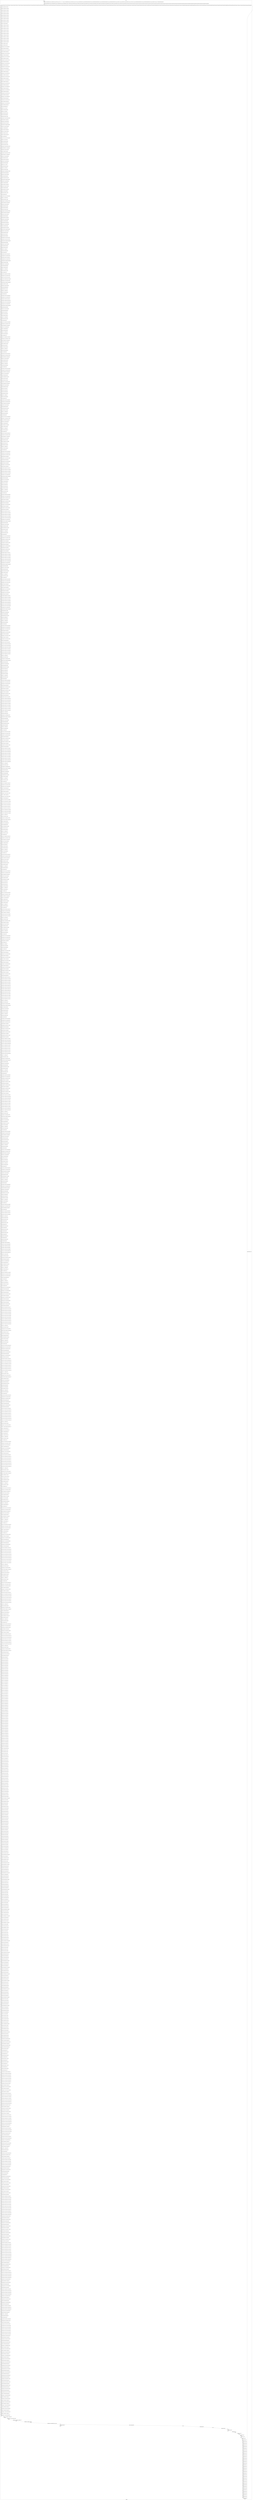 digraph G {
label="Btor2XCFA";
subgraph cluster_0 {
label="main";
main_init[];
l1[];
l3[];
l4[];
l5[];
l6[];
l7[];
l8[];
l9[];
l10[];
l11[];
l12[];
l13[];
l14[];
l15[];
l16[];
l17[];
l18[];
l19[];
l20[];
l21[];
l22[];
l23[];
l24[];
l25[];
l26[];
l27[];
l28[];
l29[];
l30[];
l31[];
l32[];
l33[];
l34[];
l35[];
l36[];
l37[];
l38[];
l39[];
l40[];
l41[];
l42[];
l43[];
l44[];
l45[];
l46[];
l47[];
l48[];
l49[];
l50[];
l51[];
l52[];
l53[];
l54[];
l55[];
l56[];
l57[];
l58[];
l59[];
l60[];
l61[];
l62[];
l63[];
l64[];
l65[];
l66[];
l67[];
l68[];
l69[];
l70[];
l71[];
l72[];
l73[];
l74[];
l75[];
l76[];
l77[];
l78[];
l79[];
l80[];
l81[];
l82[];
l83[];
l84[];
l85[];
l86[];
l87[];
l88[];
l89[];
l90[];
l91[];
l92[];
l93[];
l94[];
l95[];
l96[];
l97[];
l98[];
l99[];
l100[];
l101[];
l102[];
l103[];
l104[];
l105[];
l106[];
l107[];
l108[];
l109[];
l110[];
l111[];
l112[];
l113[];
l114[];
l115[];
l116[];
l117[];
l118[];
l119[];
l120[];
l121[];
l122[];
l123[];
l124[];
l125[];
l126[];
l127[];
l128[];
l129[];
l130[];
l131[];
l132[];
l133[];
l134[];
l135[];
l136[];
l137[];
l138[];
l139[];
l140[];
l141[];
l142[];
l143[];
l144[];
l145[];
l146[];
l147[];
l148[];
l149[];
l150[];
l151[];
l152[];
l153[];
l154[];
l155[];
l156[];
l157[];
l158[];
l159[];
l160[];
l161[];
l162[];
l163[];
l164[];
l165[];
l166[];
l167[];
l168[];
l169[];
l170[];
l171[];
l172[];
l173[];
l174[];
l175[];
l176[];
l177[];
l178[];
l179[];
l180[];
l181[];
l182[];
l183[];
l184[];
l185[];
l186[];
l187[];
l188[];
l189[];
l190[];
l191[];
l192[];
l193[];
l194[];
l195[];
l196[];
l197[];
l198[];
l199[];
l200[];
l201[];
l202[];
l203[];
l204[];
l205[];
l206[];
l207[];
l208[];
l209[];
l210[];
l211[];
l212[];
l213[];
l214[];
l215[];
l216[];
l217[];
l218[];
l219[];
l220[];
l221[];
l222[];
l223[];
l224[];
l225[];
l226[];
l227[];
l228[];
l229[];
l230[];
l231[];
l232[];
l233[];
l234[];
l235[];
l236[];
l237[];
l238[];
l239[];
l240[];
l241[];
l242[];
l243[];
l244[];
l245[];
l246[];
l247[];
l248[];
l249[];
l250[];
l251[];
l252[];
l253[];
l254[];
l255[];
l256[];
l257[];
l258[];
l259[];
l260[];
l261[];
l262[];
l263[];
l264[];
l265[];
l266[];
l267[];
l268[];
l269[];
l270[];
l271[];
l272[];
l273[];
l274[];
l275[];
l276[];
l277[];
l278[];
l279[];
l280[];
l281[];
l282[];
l283[];
l284[];
l285[];
l286[];
l287[];
l288[];
l289[];
l290[];
l291[];
l292[];
l293[];
l294[];
l295[];
l296[];
l297[];
l298[];
l299[];
l300[];
l301[];
l302[];
l303[];
l304[];
l305[];
l306[];
l307[];
l308[];
l309[];
l310[];
l311[];
l312[];
l313[];
l314[];
l315[];
l316[];
l317[];
l318[];
l319[];
l320[];
l321[];
l322[];
l323[];
l324[];
l325[];
l326[];
l327[];
l328[];
l329[];
l330[];
l331[];
l332[];
l333[];
l334[];
l335[];
l336[];
l337[];
l338[];
l339[];
l340[];
l341[];
l342[];
l343[];
l344[];
l345[];
l346[];
l347[];
l348[];
l349[];
l350[];
l351[];
l352[];
l353[];
l354[];
l355[];
l356[];
l357[];
l358[];
l359[];
l360[];
l361[];
l362[];
l363[];
l364[];
l365[];
l366[];
l367[];
l368[];
l369[];
l370[];
l371[];
l372[];
l373[];
l374[];
l375[];
l376[];
l377[];
l378[];
l379[];
l380[];
l381[];
l382[];
l383[];
l384[];
l385[];
l386[];
l387[];
l388[];
l389[];
l390[];
l391[];
l392[];
l393[];
l394[];
l395[];
l396[];
l397[];
l398[];
l399[];
l400[];
l401[];
l402[];
l403[];
l404[];
l405[];
l406[];
l407[];
l408[];
l409[];
l410[];
l411[];
l412[];
l413[];
l414[];
l415[];
l416[];
l417[];
l418[];
l419[];
l420[];
l421[];
l422[];
l423[];
l424[];
l425[];
l426[];
l427[];
l428[];
l429[];
l430[];
l431[];
l432[];
l433[];
l434[];
l435[];
l436[];
l437[];
l438[];
l439[];
l440[];
l441[];
l442[];
l443[];
l444[];
l445[];
l446[];
l447[];
l448[];
l449[];
l450[];
l451[];
l452[];
l453[];
l454[];
l455[];
l456[];
l457[];
l458[];
l459[];
l460[];
l461[];
l462[];
l463[];
l464[];
l465[];
l466[];
l467[];
l468[];
l469[];
l470[];
l471[];
l472[];
l473[];
l474[];
l475[];
l476[];
l477[];
l478[];
l479[];
l480[];
l481[];
l482[];
l483[];
l484[];
l485[];
l486[];
l487[];
l488[];
l489[];
l490[];
l491[];
l492[];
l493[];
l494[];
l495[];
l496[];
l497[];
l498[];
l499[];
l500[];
l501[];
l502[];
l503[];
l504[];
l505[];
l506[];
l507[];
l508[];
l509[];
l510[];
l511[];
l512[];
l513[];
l514[];
l515[];
l516[];
l517[];
l518[];
l519[];
l520[];
l521[];
l522[];
l523[];
l524[];
l525[];
l526[];
l527[];
l528[];
l529[];
l530[];
l531[];
l532[];
l533[];
l534[];
l535[];
l536[];
l537[];
l538[];
l539[];
l540[];
l541[];
l542[];
l543[];
l544[];
l545[];
l546[];
l547[];
l548[];
l549[];
l550[];
l551[];
l552[];
l553[];
l554[];
l555[];
l556[];
l557[];
l558[];
l559[];
l560[];
l561[];
l562[];
l563[];
l564[];
l565[];
l566[];
l567[];
l568[];
l569[];
l570[];
l571[];
l572[];
l573[];
l574[];
l575[];
l576[];
l577[];
l578[];
l579[];
l580[];
l581[];
l582[];
l583[];
l584[];
l585[];
l586[];
l587[];
l588[];
l589[];
l590[];
l591[];
l592[];
l593[];
l594[];
l595[];
l596[];
l597[];
l598[];
l599[];
l600[];
l601[];
l602[];
l603[];
l604[];
l605[];
l606[];
l607[];
l608[];
l609[];
l610[];
l611[];
l612[];
l613[];
l614[];
l615[];
l616[];
l617[];
l618[];
l619[];
l620[];
l621[];
l622[];
l623[];
l624[];
l625[];
l626[];
l627[];
l628[];
l629[];
l630[];
l631[];
l632[];
l633[];
l634[];
l635[];
l636[];
l637[];
l638[];
l639[];
l640[];
l641[];
l642[];
l643[];
l644[];
l645[];
l646[];
l647[];
l648[];
l649[];
l650[];
l651[];
l652[];
l653[];
l654[];
l655[];
l656[];
l657[];
l658[];
l659[];
l660[];
l661[];
l662[];
l663[];
l664[];
l665[];
l666[];
l667[];
l668[];
l669[];
l670[];
l671[];
l672[];
l673[];
l674[];
l675[];
l676[];
l677[];
l678[];
l679[];
l680[];
l681[];
l682[];
l683[];
l684[];
l685[];
l686[];
l687[];
l688[];
l689[];
l690[];
l691[];
l692[];
l693[];
l694[];
l695[];
l696[];
l697[];
l698[];
l699[];
l700[];
l701[];
l702[];
l703[];
l704[];
l705[];
l706[];
l707[];
l708[];
l709[];
l710[];
l711[];
l712[];
l713[];
l714[];
l715[];
l716[];
l717[];
l718[];
l719[];
l720[];
l721[];
l722[];
l723[];
l724[];
l725[];
l726[];
l727[];
l728[];
l729[];
l730[];
l731[];
l732[];
l733[];
l734[];
l735[];
l736[];
l737[];
l738[];
l739[];
l740[];
l741[];
l742[];
l743[];
l744[];
l745[];
l746[];
l747[];
l748[];
l749[];
l750[];
l751[];
l752[];
l753[];
l754[];
l755[];
l756[];
l757[];
l758[];
l759[];
l760[];
l761[];
l762[];
l763[];
l764[];
l765[];
l766[];
l767[];
l768[];
l769[];
l770[];
l771[];
l772[];
l773[];
l774[];
l775[];
l776[];
l777[];
l778[];
l779[];
l780[];
l781[];
l782[];
l783[];
l784[];
l785[];
l786[];
l787[];
l788[];
l789[];
l790[];
l791[];
l792[];
l793[];
l794[];
l795[];
l796[];
l797[];
l798[];
l799[];
l800[];
l801[];
l802[];
l803[];
l804[];
l805[];
l806[];
l807[];
l808[];
l809[];
l810[];
l811[];
l812[];
l813[];
l814[];
l815[];
l816[];
l817[];
l818[];
l819[];
l820[];
l821[];
l822[];
l823[];
l824[];
l825[];
l826[];
l827[];
l828[];
l829[];
l830[];
l831[];
l832[];
l833[];
l834[];
l835[];
l836[];
l837[];
l838[];
l839[];
l840[];
l841[];
l842[];
l843[];
l844[];
l845[];
l846[];
l847[];
l848[];
l849[];
l850[];
l851[];
l852[];
l853[];
l854[];
l855[];
l856[];
l857[];
l858[];
l859[];
l860[];
l861[];
l862[];
l863[];
l864[];
l865[];
l866[];
l867[];
l868[];
l869[];
l870[];
l871[];
l872[];
l873[];
l874[];
l875[];
l876[];
l877[];
l878[];
l879[];
l880[];
l881[];
l882[];
l883[];
l884[];
l885[];
l886[];
l887[];
l888[];
l889[];
l890[];
l891[];
l892[];
l893[];
l894[];
l895[];
l896[];
l897[];
l898[];
l899[];
l900[];
l901[];
l902[];
l903[];
l904[];
l905[];
l906[];
l907[];
l908[];
l909[];
l910[];
l911[];
l912[];
l913[];
l914[];
l915[];
l916[];
l917[];
l918[];
l919[];
l920[];
l921[];
l922[];
l923[];
l924[];
l925[];
l926[];
l927[];
l928[];
l929[];
l930[];
l931[];
l932[];
l933[];
l934[];
l935[];
l936[];
l937[];
l938[];
l939[];
l940[];
l941[];
l942[];
l943[];
l944[];
l945[];
l946[];
l947[];
l948[];
l949[];
l950[];
l951[];
l952[];
l953[];
l954[];
l955[];
l956[];
l957[];
l958[];
l959[];
l960[];
l961[];
l962[];
l963[];
l964[];
l965[];
l966[];
l967[];
l968[];
l969[];
l970[];
l971[];
l972[];
l973[];
l974[];
l975[];
l976[];
l977[];
l978[];
l979[];
l980[];
l981[];
l982[];
l983[];
l984[];
l985[];
l986[];
l987[];
l988[];
l989[];
l990[];
l991[];
l992[];
l993[];
l994[];
l995[];
l996[];
l997[];
l998[];
l999[];
l1000[];
l1001[];
l1002[];
l1003[];
l1004[];
l1005[];
l1006[];
l1007[];
l1008[];
l1009[];
l1010[];
l1011[];
l1012[];
l1013[];
l1014[];
l1015[];
l1016[];
l1017[];
l1018[];
l1019[];
l1020[];
l1021[];
l1022[];
l1023[];
l1024[];
l1025[];
l1026[];
l1027[];
l1028[];
l1029[];
l1030[];
l1031[];
l1032[];
l1033[];
l1034[];
l1035[];
l1036[];
l1037[];
l1038[];
l1039[];
l1040[];
l1041[];
l1042[];
l1043[];
l1044[];
l1045[];
l1046[];
l1047[];
l1048[];
l1049[];
l1050[];
l1051[];
l1052[];
l1053[];
l1054[];
l1055[];
l1056[];
l1057[];
l1058[];
l1059[];
l1060[];
l1061[];
l1062[];
l1063[];
l1064[];
l1065[];
l1066[];
l1067[];
l1068[];
l1069[];
l1070[];
l1071[];
l1072[];
l1073[];
l1074[];
l1075[];
l1076[];
l1077[];
l1078[];
l1079[];
l1080[];
l1081[];
l1082[];
l1083[];
l1084[];
l1085[];
l1086[];
l1087[];
l1088[];
l1089[];
l1090[];
l1091[];
l1092[];
l1093[];
l1094[];
l1095[];
l1096[];
l1097[];
l1098[];
l1099[];
l1100[];
l1101[];
l1102[];
l1103[];
l1104[];
l1105[];
l1106[];
l1107[];
l1108[];
l1109[];
l1110[];
l1111[];
l1112[];
l1113[];
l1114[];
l1115[];
l1116[];
l1117[];
l1118[];
l1119[];
l1120[];
l1121[];
l1122[];
l1123[];
l1124[];
l1125[];
l1126[];
l1127[];
l1128[];
l1129[];
l1130[];
l1131[];
l1132[];
l1133[];
l1134[];
l1135[];
l1136[];
l1137[];
l1138[];
l1139[];
l1140[];
l1141[];
l1142[];
l1143[];
l1144[];
l1145[];
l1146[];
l1147[];
l1148[];
l1149[];
l1150[];
l1151[];
l1152[];
l1153[];
l1154[];
l1155[];
l1156[];
l1157[];
l1158[];
l1159[];
l1160[];
l1161[];
l1162[];
l1163[];
l1164[];
l1165[];
l1166[];
l1167[];
l1168[];
l1169[];
l1170[];
l1171[];
l1172[];
l1173[];
l1174[];
l1175[];
l1176[];
l1177[];
l1178[];
l1179[];
l1180[];
l1181[];
l1182[];
l1183[];
l1184[];
l1185[];
l1186[];
l1187[];
l1188[];
l1189[];
l1190[];
l1191[];
l1192[];
l1193[];
l1194[];
l1195[];
l1196[];
l1197[];
l1198[];
l1199[];
l1200[];
l1201[];
l1202[];
l1203[];
l1204[];
l1205[];
l1206[];
l1207[];
l1208[];
l1209[];
l1210[];
l1211[];
l1212[];
l1213[];
l1214[];
l1215[];
l1216[];
l1217[];
l1218[];
l1219[];
l1220[];
l1221[];
l1222[];
l1223[];
l1224[];
l1225[];
l1226[];
l1227[];
l1228[];
l1229[];
l1230[];
l1231[];
l1232[];
l1233[];
l1234[];
l1235[];
l1236[];
l1237[];
l1238[];
l1239[];
l1240[];
l1241[];
l1242[];
l1243[];
l1244[];
l1245[];
l1246[];
l1247[];
l1248[];
l1249[];
l1250[];
l1251[];
l1252[];
l1253[];
l1254[];
l1255[];
l1256[];
l1257[];
l1258[];
l1259[];
l1260[];
l1261[];
l1262[];
l1263[];
l1264[];
l1265[];
l1266[];
l1267[];
l1268[];
l1269[];
l1270[];
l1271[];
l1272[];
l1273[];
l1274[];
l1275[];
l1276[];
l1277[];
l1278[];
l1279[];
l1280[];
l1281[];
l1282[];
l1283[];
l1284[];
l1285[];
l1286[];
l1287[];
l1288[];
l1289[];
l1290[];
l1291[];
l1292[];
l1293[];
l1294[];
l1295[];
l1296[];
l1297[];
l1298[];
l1299[];
l1300[];
l1301[];
l1302[];
l1303[];
l1304[];
l1305[];
l1306[];
l1307[];
l1308[];
l1309[];
l1310[];
l1311[];
l1312[];
l1313[];
l1314[];
l1315[];
l1316[];
l1317[];
l1318[];
l1319[];
l1320[];
l1321[];
l1322[];
l1323[];
l1324[];
l1325[];
l1326[];
l1327[];
l1328[];
l1329[];
l1330[];
l1331[];
l1332[];
l1333[];
l1334[];
l1335[];
l1336[];
l1337[];
l1338[];
l1339[];
l1340[];
l1341[];
l1342[];
l1343[];
l1344[];
l1345[];
l1346[];
l1347[];
l1348[];
l1349[];
l1350[];
l1351[];
l1352[];
l1353[];
l1354[];
l1355[];
l1356[];
l1357[];
l1358[];
l1359[];
l1360[];
l1361[];
l1362[];
l1363[];
l1364[];
l1365[];
l1366[];
l1367[];
l1368[];
l1369[];
l1370[];
l1371[];
l1372[];
l1373[];
l1374[];
l1375[];
l1376[];
l1377[];
l1378[];
l1379[];
l1380[];
l1381[];
l1382[];
l1383[];
l1384[];
l1385[];
l1386[];
l1387[];
l1388[];
l1389[];
l1390[];
l1391[];
l1392[];
l1393[];
l1394[];
l1395[];
l1396[];
l1397[];
l1398[];
l1399[];
l1400[];
l1401[];
l1402[];
l1403[];
l1404[];
l1405[];
l1406[];
l1407[];
l1408[];
l1409[];
l1410[];
l1411[];
l1412[];
l1413[];
l1414[];
l1415[];
l1416[];
l1417[];
l1418[];
l1419[];
l1420[];
l1421[];
l1422[];
l1423[];
l1424[];
l1425[];
l1426[];
l1427[];
l1428[];
l1429[];
l1430[];
l1431[];
l1432[];
l1433[];
l1434[];
l1435[];
l1436[];
l1437[];
l1438[];
l1439[];
l1440[];
l1441[];
l1442[];
l1443[];
l1444[];
l1445[];
l1446[];
l1447[];
l1448[];
l1449[];
l1450[];
l1451[];
l1452[];
l1453[];
l1454[];
l1455[];
l1456[];
l1457[];
l1458[];
l1459[];
l1460[];
l1461[];
l1462[];
main_error[];
l1463[];
l1464[];
l1465[];
l1466[];
l1467[];
l1468[];
l1469[];
l1470[];
l1471[];
l1472[];
l1473[];
l1474[];
l1475[];
l1476[];
l1477[];
l1478[];
l1479[];
l1480[];
l1481[];
l1482[];
l1483[];
l1484[];
l1485[];
l1486[];
l1487[];
l1488[];
l1489[];
l1490[];
l1491[];
l1492[];
l1493[];
l1494[];
l1495[];
l1496[];
l1497[];
l1498[];
l1499[];
l1500[];
l1501[];
l1502[];
l1503[];
l1504[];
l1505[];
l1506[];
l1507[];
main_init -> l1 [label="[(assign const_7 #b0000000000000000),(assign const_16 #b00000000),(assign const_45 #b0),(assign const_124 #b1111111111111111),(assign const_127 #b0000000000000000),(assign const_134 #b00000000),(assign const_251 #b1),(assign const_254 #b0000000000000000),(assign const_256 #b00000000000000000000000000010000),(assign const_258 #b00000000000000000000000000000001),(assign const_262 #b00000000000000000000000000000100),(assign const_358 #b000000000000000000000000),(assign const_403 #b00000101),(assign const_522 #b00000001),(assign const_549 #b00000010),(assign const_577 #b00000011),(assign const_624 #b00000000000000000000000000001000),(assign const_804 #b00000000000000000000000000000010),(assign const_820 #b00000100),(assign const_1017 #b00000000000000000000000000000011)] "];
l3 -> l4 [label="[(havoc input_165),(havoc input_167),(havoc input_169),(havoc input_171),(havoc input_173),(havoc input_175),(havoc input_177),(havoc input_179),(havoc input_181),(havoc input_183),(havoc input_185),(havoc input_187),(havoc input_189),(havoc input_191),(havoc input_193),(havoc input_195),(havoc input_197),(havoc input_199),(havoc input_201),(havoc input_203),(havoc input_205),(havoc input_207),(havoc input_209),(havoc input_211),(havoc input_213),(havoc input_215),(havoc input_217),(havoc input_219),(havoc input_221),(havoc input_223),(havoc input_225),(havoc input_227),(havoc input_229),(havoc input_231),(havoc input_233),(havoc input_235),(havoc input_237),(havoc input_239),(havoc input_241),(havoc input_243),(havoc input_245),(havoc input_247),(havoc input_249),(havoc input_253),(havoc input_267),(havoc input_272),(havoc input_276),(havoc input_288),(havoc input_293),(havoc input_297),(havoc input_306),(havoc input_311),(havoc input_315),(havoc input_327),(havoc input_334),(havoc input_338),(havoc input_342),(havoc input_347),(havoc input_356),(havoc input_370),(havoc input_384),(havoc input_399),(havoc input_412),(havoc input_422),(havoc input_433),(havoc input_443),(havoc input_451),(havoc input_464),(havoc input_475),(havoc input_486),(havoc input_512),(havoc input_541),(havoc input_569),(havoc input_598),(havoc input_631),(havoc input_666),(havoc input_698),(havoc input_730),(havoc input_742),(havoc input_754),(havoc input_765),(havoc input_779),(havoc input_796),(havoc input_850),(havoc input_884),(havoc input_919),(havoc input_930),(havoc input_942),(havoc input_954),(havoc input_965),(havoc input_1009),(havoc input_1055),(havoc input_1084),(havoc input_1115),(havoc input_1144),(havoc input_1155),(havoc input_1168),(havoc input_1205),(havoc input_1230)] "];
l4 -> l5 [label="[(assign binary_100 (bvand state_46 (bvnot state_48)))] "];
l5 -> l6 [label="[(assign binary_101 (bvand binary_100 (bvnot state_50)))] "];
l6 -> l7 [label="[(assign binary_102 (bvand binary_101 (bvnot state_52)))] "];
l7 -> l8 [label="[(assign binary_103 (bvand binary_102 (bvnot state_54)))] "];
l8 -> l9 [label="[(assign binary_104 (bvand binary_103 (bvnot state_56)))] "];
l9 -> l10 [label="[(assign binary_105 (bvand binary_104 (bvnot state_58)))] "];
l10 -> l11 [label="[(assign binary_106 (bvand binary_105 (bvnot state_60)))] "];
l11 -> l12 [label="[(assign binary_107 (bvand binary_106 (bvnot state_62)))] "];
l12 -> l13 [label="[(assign binary_108 (bvand binary_107 (bvnot state_64)))] "];
l13 -> l14 [label="[(assign binary_109 (bvand binary_108 (bvnot state_66)))] "];
l14 -> l15 [label="[(assign binary_110 (bvand binary_109 state_68))] "];
l15 -> l16 [label="[(assign binary_111 (bvand binary_110 (bvnot state_70)))] "];
l16 -> l17 [label="[(assign binary_112 (bvand binary_111 (bvnot state_72)))] "];
l17 -> l18 [label="[(assign binary_113 (bvand binary_112 (bvnot state_74)))] "];
l18 -> l19 [label="[(assign binary_114 (bvand binary_113 (bvnot state_76)))] "];
l19 -> l20 [label="[(assign binary_115 (bvand binary_114 (bvnot state_78)))] "];
l20 -> l21 [label="[(assign binary_116 (bvand binary_115 (bvnot state_80)))] "];
l21 -> l22 [label="[(assign binary_117 (bvand binary_116 (bvnot state_82)))] "];
l22 -> l23 [label="[(assign binary_118 (bvand binary_117 (bvnot state_84)))] "];
l23 -> l24 [label="[(assign binary_119 (bvand binary_118 (bvnot state_86)))] "];
l24 -> l25 [label="[(assign binary_120 (bvand binary_119 (bvnot state_88)))] "];
l25 -> l26 [label="[(assign binary_121 (bvand binary_120 (bvnot state_90)))] "];
l26 -> l27 [label="[(assign binary_122 (bvand binary_121 state_92))] "];
l27 -> l28 [label="[(assign binary_123 (bvand binary_122 state_94))] "];
l28 -> l29 [label="[(assign comparison_125 (ite (= const_124 state_8) #b1 #b0))] "];
l29 -> l30 [label="[(assign binary_126 (bvand binary_123 comparison_125))] "];
l30 -> l31 [label="[(assign comparison_128 (ite (= const_127 state_10) #b1 #b0))] "];
l31 -> l32 [label="[(assign binary_129 (bvand binary_126 comparison_128))] "];
l32 -> l33 [label="[(assign comparison_130 (ite (= const_127 state_12) #b1 #b0))] "];
l33 -> l34 [label="[(assign binary_131 (bvand binary_129 comparison_130))] "];
l34 -> l35 [label="[(assign comparison_132 (ite (= const_127 state_14) #b1 #b0))] "];
l35 -> l36 [label="[(assign binary_133 (bvand binary_131 comparison_132))] "];
l36 -> l37 [label="[(assign comparison_135 (ite (= const_134 state_17) #b1 #b0))] "];
l37 -> l38 [label="[(assign binary_136 (bvand binary_133 comparison_135))] "];
l38 -> l39 [label="[(assign comparison_137 (ite (= const_134 state_19) #b1 #b0))] "];
l39 -> l40 [label="[(assign binary_138 (bvand binary_136 comparison_137))] "];
l40 -> l41 [label="[(assign comparison_139 (ite (= const_134 state_21) #b1 #b0))] "];
l41 -> l42 [label="[(assign binary_140 (bvand binary_138 comparison_139))] "];
l42 -> l43 [label="[(assign comparison_141 (ite (= const_134 state_23) #b1 #b0))] "];
l43 -> l44 [label="[(assign binary_142 (bvand binary_140 comparison_141))] "];
l44 -> l45 [label="[(assign comparison_143 (ite (= const_134 state_25) #b1 #b0))] "];
l45 -> l46 [label="[(assign binary_144 (bvand binary_142 comparison_143))] "];
l46 -> l47 [label="[(assign comparison_145 (ite (= const_134 state_27) #b1 #b0))] "];
l47 -> l48 [label="[(assign binary_146 (bvand binary_144 comparison_145))] "];
l48 -> l49 [label="[(assign comparison_147 (ite (= const_134 state_29) #b1 #b0))] "];
l49 -> l50 [label="[(assign binary_148 (bvand binary_146 comparison_147))] "];
l50 -> l51 [label="[(assign comparison_149 (ite (= const_134 state_31) #b1 #b0))] "];
l51 -> l52 [label="[(assign binary_150 (bvand binary_148 comparison_149))] "];
l52 -> l53 [label="[(assign comparison_151 (ite (= const_134 state_33) #b1 #b0))] "];
l53 -> l54 [label="[(assign binary_152 (bvand binary_150 comparison_151))] "];
l54 -> l55 [label="[(assign comparison_153 (ite (= const_134 state_35) #b1 #b0))] "];
l55 -> l56 [label="[(assign binary_154 (bvand binary_152 comparison_153))] "];
l56 -> l57 [label="[(assign comparison_155 (ite (= const_134 state_37) #b1 #b0))] "];
l57 -> l58 [label="[(assign binary_156 (bvand binary_154 comparison_155))] "];
l58 -> l59 [label="[(assign comparison_157 (ite (= const_134 state_39) #b1 #b0))] "];
l59 -> l60 [label="[(assign binary_158 (bvand binary_156 comparison_157))] "];
l60 -> l61 [label="[(assign comparison_159 (ite (= const_134 state_41) #b1 #b0))] "];
l61 -> l62 [label="[(assign binary_160 (bvand binary_158 comparison_159))] "];
l62 -> l63 [label="[(assign comparison_161 (ite (= const_134 state_43) #b1 #b0))] "];
l63 -> l64 [label="[(assign binary_162 (bvand binary_160 comparison_161))] "];
l64 -> l65 [label="[(assign binary_163 (bvand state_98 binary_162))] "];
l65 -> l66 [label="[(assign binary_255 (++ input_167 const_254))] "];
l66 -> l67 [label="[(assign binary_257 (bvashr binary_255 const_256))] "];
l67 -> l68 [label="[(assign binary_259 (++ input_165 const_254))] "];
l68 -> l69 [label="[(assign binary_260 (bvashr binary_259 const_256))] "];
l69 -> l70 [label="[(assign binary_261 (bvadd const_258 binary_260))] "];
l70 -> l71 [label="[(assign binary_263 (bvsrem binary_261 const_262))] "];
l71 -> l72 [label="[(assign comparison_264 (ite (= binary_257 binary_263) #b1 #b0))] "];
l72 -> l73 [label="[(assign binary_265 (bvand input_213 comparison_264))] "];
l73 -> l74 [label="[(assign binary_266 (bvor (bvnot input_253) binary_265))] "];
l74 -> l75 [label="[(assign binary_268 (bvand input_213 (bvnot input_253)))] "];
l75 -> l76 [label="[(assign binary_269 (bvand (bvnot comparison_264) binary_268))] "];
l76 -> l77 [label="[(assign binary_270 (bvor (bvnot input_267) binary_269))] "];
l77 -> l78 [label="[(assign binary_271 (bvand binary_266 binary_270))] "];
l78 -> l79 [label="[(assign binary_273 (bvand input_219 comparison_264))] "];
l79 -> l80 [label="[(assign binary_274 (bvor (bvnot input_272) binary_273))] "];
l80 -> l81 [label="[(assign binary_275 (bvand binary_271 binary_274))] "];
l81 -> l82 [label="[(assign binary_277 (bvand input_219 (bvnot input_272)))] "];
l82 -> l83 [label="[(assign slice_278 (extract binary_263 0 16))] "];
l83 -> l84 [label="[(assign ternary_279 (ite (= input_272 #b1) slice_278 input_165))] "];
l84 -> l85 [label="[(assign binary_280 (++ ternary_279 const_254))] "];
l85 -> l86 [label="[(assign binary_281 (bvashr binary_280 const_256))] "];
l86 -> l87 [label="[(assign binary_282 (bvadd const_258 binary_281))] "];
l87 -> l88 [label="[(assign binary_283 (bvsrem binary_282 const_262))] "];
l88 -> l89 [label="[(assign comparison_284 (ite (= binary_257 binary_283) #b1 #b0))] "];
l89 -> l90 [label="[(assign binary_285 (bvand binary_277 (bvnot comparison_284)))] "];
l90 -> l91 [label="[(assign binary_286 (bvor (bvnot input_276) binary_285))] "];
l91 -> l92 [label="[(assign binary_287 (bvand binary_275 binary_286))] "];
l92 -> l93 [label="[(assign comparison_289 (ite (= binary_257 binary_281) #b1 #b0))] "];
l93 -> l94 [label="[(assign binary_290 (bvand input_217 (bvnot comparison_289)))] "];
l94 -> l95 [label="[(assign binary_291 (bvor (bvnot input_288) binary_290))] "];
l95 -> l96 [label="[(assign binary_292 (bvand binary_287 binary_291))] "];
l96 -> l97 [label="[(assign binary_294 (bvand input_215 comparison_284))] "];
l97 -> l98 [label="[(assign binary_295 (bvor (bvnot input_293) binary_294))] "];
l98 -> l99 [label="[(assign binary_296 (bvand binary_292 binary_295))] "];
l99 -> l100 [label="[(assign binary_298 (++ input_171 const_254))] "];
l100 -> l101 [label="[(assign binary_299 (bvashr binary_298 const_256))] "];
l101 -> l102 [label="[(assign binary_300 (++ input_169 const_254))] "];
l102 -> l103 [label="[(assign binary_301 (bvashr binary_300 const_256))] "];
l103 -> l104 [label="[(assign comparison_302 (ite (= binary_299 binary_301) #b1 #b0))] "];
l104 -> l105 [label="[(assign binary_303 (bvand input_235 comparison_302))] "];
l105 -> l106 [label="[(assign binary_304 (bvor (bvnot input_297) binary_303))] "];
l106 -> l107 [label="[(assign binary_305 (bvand binary_296 binary_304))] "];
l107 -> l108 [label="[(assign binary_307 (bvand input_235 (bvnot input_297)))] "];
l108 -> l109 [label="[(assign binary_308 (bvand (bvnot comparison_302) binary_307))] "];
l109 -> l110 [label="[(assign binary_309 (bvor (bvnot input_306) binary_308))] "];
l110 -> l111 [label="[(assign binary_310 (bvand binary_305 binary_309))] "];
l111 -> l112 [label="[(assign binary_312 (bvand input_241 comparison_302))] "];
l112 -> l113 [label="[(assign binary_313 (bvor (bvnot input_311) binary_312))] "];
l113 -> l114 [label="[(assign binary_314 (bvand binary_310 binary_313))] "];
l114 -> l115 [label="[(assign binary_316 (bvand input_241 (bvnot input_311)))] "];
l115 -> l116 [label="[(assign binary_317 (bvadd const_258 binary_301))] "];
l116 -> l117 [label="[(assign binary_318 (bvsrem binary_317 const_262))] "];
l117 -> l118 [label="[(assign slice_319 (extract binary_318 0 16))] "];
l118 -> l119 [label="[(assign ternary_320 (ite (= input_311 #b1) slice_319 input_169))] "];
l119 -> l120 [label="[(assign binary_321 (++ ternary_320 const_254))] "];
l120 -> l121 [label="[(assign binary_322 (bvashr binary_321 const_256))] "];
l121 -> l122 [label="[(assign comparison_323 (ite (= binary_299 binary_322) #b1 #b0))] "];
l122 -> l123 [label="[(assign binary_324 (bvand binary_316 (bvnot comparison_323)))] "];
l123 -> l124 [label="[(assign binary_325 (bvor (bvnot input_315) binary_324))] "];
l124 -> l125 [label="[(assign binary_326 (bvand binary_314 binary_325))] "];
l125 -> l126 [label="[(assign binary_328 (bvadd const_258 binary_299))] "];
l126 -> l127 [label="[(assign binary_329 (bvsrem binary_328 const_262))] "];
l127 -> l128 [label="[(assign comparison_330 (ite (= binary_322 binary_329) #b1 #b0))] "];
l128 -> l129 [label="[(assign binary_331 (bvand input_239 (bvnot comparison_330)))] "];
l129 -> l130 [label="[(assign binary_332 (bvor (bvnot input_327) binary_331))] "];
l130 -> l131 [label="[(assign binary_333 (bvand binary_326 binary_332))] "];
l131 -> l132 [label="[(assign binary_335 (bvand input_237 comparison_323))] "];
l132 -> l133 [label="[(assign binary_336 (bvor (bvnot input_334) binary_335))] "];
l133 -> l134 [label="[(assign binary_337 (bvand binary_333 binary_336))] "];
l134 -> l135 [label="[(assign binary_339 (bvand input_245 comparison_323))] "];
l135 -> l136 [label="[(assign binary_340 (bvor (bvnot input_338) binary_339))] "];
l136 -> l137 [label="[(assign binary_341 (bvand binary_337 binary_340))] "];
l137 -> l138 [label="[(assign binary_343 (bvand input_245 (bvnot input_338)))] "];
l138 -> l139 [label="[(assign binary_344 (bvand (bvnot comparison_323) binary_343))] "];
l139 -> l140 [label="[(assign binary_345 (bvor (bvnot input_342) binary_344))] "];
l140 -> l141 [label="[(assign binary_346 (bvand binary_341 binary_345))] "];
l141 -> l142 [label="[(assign binary_348 (bvor input_201 input_253))] "];
l142 -> l143 [label="[(assign binary_349 (bvand input_249 binary_348))] "];
l143 -> l144 [label="[(assign comparison_350 (ite (= const_134 input_197) #b1 #b0))] "];
l144 -> l145 [label="[(assign comparison_351 (ite (= const_134 input_187) #b1 #b0))] "];
l145 -> l146 [label="[(assign binary_352 (bvand (bvnot comparison_350) comparison_351))] "];
l146 -> l147 [label="[(assign binary_353 (bvand binary_349 binary_352))] "];
l147 -> l148 [label="[(assign binary_354 (bvor (bvnot input_347) binary_353))] "];
l148 -> l149 [label="[(assign binary_355 (bvand binary_346 binary_354))] "];
l149 -> l150 [label="[(assign binary_357 (bvand input_205 input_249))] "];
l150 -> l151 [label="[(assign binary_359 (++ const_358 input_197))] "];
l151 -> l152 [label="[(assign binary_360 (bvsub binary_359 const_258))] "];
l152 -> l153 [label="[(assign slice_361 (extract binary_360 0 8))] "];
l153 -> l154 [label="[(assign ternary_362 (ite (= input_347 #b1) slice_361 input_197))] "];
l154 -> l155 [label="[(assign comparison_363 (ite (= const_134 ternary_362) #b1 #b0))] "];
l155 -> l156 [label="[(assign ternary_364 (ite (= input_347 #b1) input_189 input_187))] "];
l156 -> l157 [label="[(assign comparison_365 (ite (= const_134 ternary_364) #b1 #b0))] "];
l157 -> l158 [label="[(assign binary_366 (bvand (bvnot comparison_363) comparison_365))] "];
l158 -> l159 [label="[(assign binary_367 (bvand binary_357 binary_366))] "];
l159 -> l160 [label="[(assign binary_368 (bvor (bvnot input_356) binary_367))] "];
l160 -> l161 [label="[(assign binary_369 (bvand binary_355 binary_368))] "];
l161 -> l162 [label="[(assign binary_371 (bvand input_209 input_249))] "];
l162 -> l163 [label="[(assign binary_372 (++ const_358 ternary_362))] "];
l163 -> l164 [label="[(assign binary_373 (bvsub binary_372 const_258))] "];
l164 -> l165 [label="[(assign slice_374 (extract binary_373 0 8))] "];
l165 -> l166 [label="[(assign ternary_375 (ite (= input_356 #b1) slice_374 ternary_362))] "];
l166 -> l167 [label="[(assign comparison_376 (ite (= const_134 ternary_375) #b1 #b0))] "];
l167 -> l168 [label="[(assign ternary_377 (ite (= input_347 #b1) input_191 input_189))] "];
l168 -> l169 [label="[(assign ternary_378 (ite (= input_356 #b1) ternary_377 ternary_364))] "];
l169 -> l170 [label="[(assign comparison_379 (ite (= const_134 ternary_378) #b1 #b0))] "];
l170 -> l171 [label="[(assign binary_380 (bvand (bvnot comparison_376) comparison_379))] "];
l171 -> l172 [label="[(assign binary_381 (bvand binary_371 binary_380))] "];
l172 -> l173 [label="[(assign binary_382 (bvor (bvnot input_370) binary_381))] "];
l173 -> l174 [label="[(assign binary_383 (bvand binary_369 binary_382))] "];
l174 -> l175 [label="[(assign binary_385 (bvand input_211 input_249))] "];
l175 -> l176 [label="[(assign binary_386 (++ const_358 ternary_375))] "];
l176 -> l177 [label="[(assign binary_387 (bvsub binary_386 const_258))] "];
l177 -> l178 [label="[(assign slice_388 (extract binary_387 0 8))] "];
l178 -> l179 [label="[(assign ternary_389 (ite (= input_370 #b1) slice_388 ternary_375))] "];
l179 -> l180 [label="[(assign comparison_390 (ite (= const_134 ternary_389) #b1 #b0))] "];
l180 -> l181 [label="[(assign ternary_391 (ite (= input_347 #b1) input_193 input_191))] "];
l181 -> l182 [label="[(assign ternary_392 (ite (= input_356 #b1) ternary_391 ternary_377))] "];
l182 -> l183 [label="[(assign ternary_393 (ite (= input_370 #b1) ternary_392 ternary_378))] "];
l183 -> l184 [label="[(assign comparison_394 (ite (= const_134 ternary_393) #b1 #b0))] "];
l184 -> l185 [label="[(assign binary_395 (bvand (bvnot comparison_390) comparison_394))] "];
l185 -> l186 [label="[(assign binary_396 (bvand binary_385 binary_395))] "];
l186 -> l187 [label="[(assign binary_397 (bvor (bvnot input_384) binary_396))] "];
l187 -> l188 [label="[(assign binary_398 (bvand binary_383 binary_397))] "];
l188 -> l189 [label="[(assign binary_400 (bvor input_223 input_297))] "];
l189 -> l190 [label="[(assign binary_401 (bvor binary_400 input_338))] "];
l190 -> l191 [label="[(assign binary_402 (bvand input_249 binary_401))] "];
l191 -> l192 [label="[(assign binary_404 (++ const_358 ternary_389))] "];
l192 -> l193 [label="[(assign binary_405 (bvsub binary_404 const_258))] "];
l193 -> l194 [label="[(assign slice_406 (extract binary_405 0 8))] "];
l194 -> l195 [label="[(assign ternary_407 (ite (= input_384 #b1) slice_406 ternary_389))] "];
l195 -> l196 [label="[(assign comparison_408 (ite (= const_403 ternary_407) #b1 #b0))] "];
l196 -> l197 [label="[(assign binary_409 (bvand binary_402 (bvnot comparison_408)))] "];
l197 -> l198 [label="[(assign binary_410 (bvor (bvnot input_399) binary_409))] "];
l198 -> l199 [label="[(assign binary_411 (bvand binary_398 binary_410))] "];
l199 -> l200 [label="[(assign binary_413 (bvand input_225 input_249))] "];
l200 -> l201 [label="[(assign binary_414 (++ const_358 ternary_407))] "];
l201 -> l202 [label="[(assign binary_415 (bvadd const_258 binary_414))] "];
l202 -> l203 [label="[(assign slice_416 (extract binary_415 0 8))] "];
l203 -> l204 [label="[(assign ternary_417 (ite (= input_399 #b1) slice_416 ternary_407))] "];
l204 -> l205 [label="[(assign comparison_418 (ite (= const_403 ternary_417) #b1 #b0))] "];
l205 -> l206 [label="[(assign binary_419 (bvand binary_413 (bvnot comparison_418)))] "];
l206 -> l207 [label="[(assign binary_420 (bvor (bvnot input_412) binary_419))] "];
l207 -> l208 [label="[(assign binary_421 (bvand binary_411 binary_420))] "];
l208 -> l209 [label="[(assign binary_423 (bvor input_231 input_327))] "];
l209 -> l210 [label="[(assign binary_424 (bvand input_249 binary_423))] "];
l210 -> l211 [label="[(assign binary_425 (++ const_358 ternary_417))] "];
l211 -> l212 [label="[(assign binary_426 (bvadd const_258 binary_425))] "];
l212 -> l213 [label="[(assign slice_427 (extract binary_426 0 8))] "];
l213 -> l214 [label="[(assign ternary_428 (ite (= input_412 #b1) slice_427 ternary_417))] "];
l214 -> l215 [label="[(assign comparison_429 (ite (= const_403 ternary_428) #b1 #b0))] "];
l215 -> l216 [label="[(assign binary_430 (bvand binary_424 (bvnot comparison_429)))] "];
l216 -> l217 [label="[(assign binary_431 (bvor (bvnot input_422) binary_430))] "];
l217 -> l218 [label="[(assign binary_432 (bvand binary_421 binary_431))] "];
l218 -> l219 [label="[(assign binary_434 (bvand input_233 input_249))] "];
l219 -> l220 [label="[(assign binary_435 (++ const_358 ternary_428))] "];
l220 -> l221 [label="[(assign binary_436 (bvadd const_258 binary_435))] "];
l221 -> l222 [label="[(assign slice_437 (extract binary_436 0 8))] "];
l222 -> l223 [label="[(assign ternary_438 (ite (= input_422 #b1) slice_437 ternary_428))] "];
l223 -> l224 [label="[(assign comparison_439 (ite (= const_403 ternary_438) #b1 #b0))] "];
l224 -> l225 [label="[(assign binary_440 (bvand binary_434 (bvnot comparison_439)))] "];
l225 -> l226 [label="[(assign binary_441 (bvor (bvnot input_433) binary_440))] "];
l226 -> l227 [label="[(assign binary_442 (bvand binary_432 binary_441))] "];
l227 -> l228 [label="[(assign binary_444 (bvand binary_348 (bvnot input_347)))] "];
l228 -> l229 [label="[(assign binary_445 (bvor binary_444 input_356))] "];
l229 -> l230 [label="[(assign binary_446 (bvand input_247 binary_445))] "];
l230 -> l231 [label="[(assign comparison_447 (ite (= const_403 input_183) #b1 #b0))] "];
l231 -> l232 [label="[(assign binary_448 (bvand binary_446 (bvnot comparison_447)))] "];
l232 -> l233 [label="[(assign binary_449 (bvor (bvnot input_443) binary_448))] "];
l233 -> l234 [label="[(assign binary_450 (bvand binary_442 binary_449))] "];
l234 -> l235 [label="[(assign binary_452 (bvor input_203 input_347))] "];
l235 -> l236 [label="[(assign binary_453 (bvor binary_452 input_370))] "];
l236 -> l237 [label="[(assign binary_454 (bvor binary_453 input_384))] "];
l237 -> l238 [label="[(assign binary_455 (bvand input_247 binary_454))] "];
l238 -> l239 [label="[(assign binary_456 (++ const_358 input_183))] "];
l239 -> l240 [label="[(assign binary_457 (bvadd const_258 binary_456))] "];
l240 -> l241 [label="[(assign slice_458 (extract binary_457 0 8))] "];
l241 -> l242 [label="[(assign ternary_459 (ite (= input_443 #b1) slice_458 input_183))] "];
l242 -> l243 [label="[(assign comparison_460 (ite (= const_403 ternary_459) #b1 #b0))] "];
l243 -> l244 [label="[(assign binary_461 (bvand binary_455 (bvnot comparison_460)))] "];
l244 -> l245 [label="[(assign binary_462 (bvor (bvnot input_451) binary_461))] "];
l245 -> l246 [label="[(assign binary_463 (bvand binary_450 binary_462))] "];
l246 -> l247 [label="[(assign binary_465 (bvand input_209 (bvnot input_370)))] "];
l247 -> l248 [label="[(assign binary_466 (bvand input_247 binary_465))] "];
l248 -> l249 [label="[(assign binary_467 (++ const_358 ternary_459))] "];
l249 -> l250 [label="[(assign binary_468 (bvadd const_258 binary_467))] "];
l250 -> l251 [label="[(assign slice_469 (extract binary_468 0 8))] "];
l251 -> l252 [label="[(assign ternary_470 (ite (= input_451 #b1) slice_469 ternary_459))] "];
l252 -> l253 [label="[(assign comparison_471 (ite (= const_403 ternary_470) #b1 #b0))] "];
l253 -> l254 [label="[(assign binary_472 (bvand binary_466 (bvnot comparison_471)))] "];
l254 -> l255 [label="[(assign binary_473 (bvor (bvnot input_464) binary_472))] "];
l255 -> l256 [label="[(assign binary_474 (bvand binary_463 binary_473))] "];
l256 -> l257 [label="[(assign binary_476 (bvand input_211 (bvnot input_384)))] "];
l257 -> l258 [label="[(assign binary_477 (bvand input_247 binary_476))] "];
l258 -> l259 [label="[(assign binary_478 (++ const_358 ternary_470))] "];
l259 -> l260 [label="[(assign binary_479 (bvadd const_258 binary_478))] "];
l260 -> l261 [label="[(assign slice_480 (extract binary_479 0 8))] "];
l261 -> l262 [label="[(assign ternary_481 (ite (= input_464 #b1) slice_480 ternary_470))] "];
l262 -> l263 [label="[(assign comparison_482 (ite (= const_403 ternary_481) #b1 #b0))] "];
l263 -> l264 [label="[(assign binary_483 (bvand binary_477 (bvnot comparison_482)))] "];
l264 -> l265 [label="[(assign binary_484 (bvor (bvnot input_475) binary_483))] "];
l265 -> l266 [label="[(assign binary_485 (bvand binary_474 binary_484))] "];
l266 -> l267 [label="[(assign binary_487 (bvand binary_401 (bvnot input_399)))] "];
l267 -> l268 [label="[(assign binary_488 (bvor binary_487 input_412))] "];
l268 -> l269 [label="[(assign binary_489 (bvand input_247 binary_488))] "];
l269 -> l270 [label="[(assign binary_490 (++ const_358 ternary_481))] "];
l270 -> l271 [label="[(assign binary_491 (bvadd const_258 binary_490))] "];
l271 -> l272 [label="[(assign slice_492 (extract binary_491 0 8))] "];
l272 -> l273 [label="[(assign ternary_493 (ite (= input_475 #b1) slice_492 ternary_481))] "];
l273 -> l274 [label="[(assign comparison_494 (ite (= const_134 ternary_493) #b1 #b0))] "];
l274 -> l275 [label="[(assign comparison_495 (ite (= const_134 ternary_481) #b1 #b0))] "];
l275 -> l276 [label="[(assign binary_496 (bvand input_475 comparison_495))] "];
l276 -> l277 [label="[(assign comparison_497 (ite (= const_134 ternary_470) #b1 #b0))] "];
l277 -> l278 [label="[(assign binary_498 (bvand input_464 comparison_497))] "];
l278 -> l279 [label="[(assign comparison_499 (ite (= const_134 ternary_459) #b1 #b0))] "];
l279 -> l280 [label="[(assign binary_500 (bvand input_451 comparison_499))] "];
l280 -> l281 [label="[(assign comparison_501 (ite (= const_134 input_183) #b1 #b0))] "];
l281 -> l282 [label="[(assign binary_502 (bvand input_443 comparison_501))] "];
l282 -> l283 [label="[(assign ternary_503 (ite (= binary_502 #b1) const_134 input_173))] "];
l283 -> l284 [label="[(assign ternary_504 (ite (= binary_500 #b1) const_134 ternary_503))] "];
l284 -> l285 [label="[(assign ternary_505 (ite (= binary_498 #b1) const_134 ternary_504))] "];
l285 -> l286 [label="[(assign ternary_506 (ite (= binary_496 #b1) const_134 ternary_505))] "];
l286 -> l287 [label="[(assign comparison_507 (ite (= const_134 ternary_506) #b1 #b0))] "];
l287 -> l288 [label="[(assign binary_508 (bvand (bvnot comparison_494) comparison_507))] "];
l288 -> l289 [label="[(assign binary_509 (bvand binary_489 binary_508))] "];
l289 -> l290 [label="[(assign binary_510 (bvor (bvnot input_486) binary_509))] "];
l290 -> l291 [label="[(assign binary_511 (bvand binary_485 binary_510))] "];
l291 -> l292 [label="[(assign binary_513 (bvor input_227 input_399))] "];
l292 -> l293 [label="[(assign binary_514 (bvor binary_513 input_422))] "];
l293 -> l294 [label="[(assign binary_515 (bvor binary_514 input_433))] "];
l294 -> l295 [label="[(assign binary_516 (bvand input_247 binary_515))] "];
l295 -> l296 [label="[(assign binary_517 (++ const_358 ternary_493))] "];
l296 -> l297 [label="[(assign binary_518 (bvsub binary_517 const_258))] "];
l297 -> l298 [label="[(assign slice_519 (extract binary_518 0 8))] "];
l298 -> l299 [label="[(assign ternary_520 (ite (= input_486 #b1) slice_519 ternary_493))] "];
l299 -> l300 [label="[(assign comparison_521 (ite (= const_134 ternary_520) #b1 #b0))] "];
l300 -> l301 [label="[(assign comparison_523 (ite (= const_522 ternary_481) #b1 #b0))] "];
l301 -> l302 [label="[(assign binary_524 (bvand input_475 comparison_523))] "];
l302 -> l303 [label="[(assign comparison_525 (ite (= const_522 ternary_470) #b1 #b0))] "];
l303 -> l304 [label="[(assign binary_526 (bvand input_464 comparison_525))] "];
l304 -> l305 [label="[(assign comparison_527 (ite (= const_522 ternary_459) #b1 #b0))] "];
l305 -> l306 [label="[(assign binary_528 (bvand input_451 comparison_527))] "];
l306 -> l307 [label="[(assign comparison_529 (ite (= const_522 input_183) #b1 #b0))] "];
l307 -> l308 [label="[(assign binary_530 (bvand input_443 comparison_529))] "];
l308 -> l309 [label="[(assign ternary_531 (ite (= binary_530 #b1) const_134 input_175))] "];
l309 -> l310 [label="[(assign ternary_532 (ite (= binary_528 #b1) const_134 ternary_531))] "];
l310 -> l311 [label="[(assign ternary_533 (ite (= binary_526 #b1) const_134 ternary_532))] "];
l311 -> l312 [label="[(assign ternary_534 (ite (= binary_524 #b1) const_134 ternary_533))] "];
l312 -> l313 [label="[(assign ternary_535 (ite (= input_486 #b1) ternary_534 ternary_506))] "];
l313 -> l314 [label="[(assign comparison_536 (ite (= const_134 ternary_535) #b1 #b0))] "];
l314 -> l315 [label="[(assign binary_537 (bvand (bvnot comparison_521) comparison_536))] "];
l315 -> l316 [label="[(assign binary_538 (bvand binary_516 binary_537))] "];
l316 -> l317 [label="[(assign binary_539 (bvor (bvnot input_512) binary_538))] "];
l317 -> l318 [label="[(assign binary_540 (bvand binary_511 binary_539))] "];
l318 -> l319 [label="[(assign binary_542 (bvand binary_423 (bvnot input_422)))] "];
l319 -> l320 [label="[(assign binary_543 (bvand input_247 binary_542))] "];
l320 -> l321 [label="[(assign binary_544 (++ const_358 ternary_520))] "];
l321 -> l322 [label="[(assign binary_545 (bvsub binary_544 const_258))] "];
l322 -> l323 [label="[(assign slice_546 (extract binary_545 0 8))] "];
l323 -> l324 [label="[(assign ternary_547 (ite (= input_512 #b1) slice_546 ternary_520))] "];
l324 -> l325 [label="[(assign comparison_548 (ite (= const_134 ternary_547) #b1 #b0))] "];
l325 -> l326 [label="[(assign comparison_550 (ite (= const_549 ternary_481) #b1 #b0))] "];
l326 -> l327 [label="[(assign binary_551 (bvand input_475 comparison_550))] "];
l327 -> l328 [label="[(assign comparison_552 (ite (= const_549 ternary_470) #b1 #b0))] "];
l328 -> l329 [label="[(assign binary_553 (bvand input_464 comparison_552))] "];
l329 -> l330 [label="[(assign comparison_554 (ite (= const_549 ternary_459) #b1 #b0))] "];
l330 -> l331 [label="[(assign binary_555 (bvand input_451 comparison_554))] "];
l331 -> l332 [label="[(assign comparison_556 (ite (= const_549 input_183) #b1 #b0))] "];
l332 -> l333 [label="[(assign binary_557 (bvand input_443 comparison_556))] "];
l333 -> l334 [label="[(assign ternary_558 (ite (= binary_557 #b1) const_134 input_177))] "];
l334 -> l335 [label="[(assign ternary_559 (ite (= binary_555 #b1) const_134 ternary_558))] "];
l335 -> l336 [label="[(assign ternary_560 (ite (= binary_553 #b1) const_134 ternary_559))] "];
l336 -> l337 [label="[(assign ternary_561 (ite (= binary_551 #b1) const_134 ternary_560))] "];
l337 -> l338 [label="[(assign ternary_562 (ite (= input_486 #b1) ternary_561 ternary_534))] "];
l338 -> l339 [label="[(assign ternary_563 (ite (= input_512 #b1) ternary_562 ternary_535))] "];
l339 -> l340 [label="[(assign comparison_564 (ite (= const_134 ternary_563) #b1 #b0))] "];
l340 -> l341 [label="[(assign binary_565 (bvand (bvnot comparison_548) comparison_564))] "];
l341 -> l342 [label="[(assign binary_566 (bvand binary_543 binary_565))] "];
l342 -> l343 [label="[(assign binary_567 (bvor (bvnot input_541) binary_566))] "];
l343 -> l344 [label="[(assign binary_568 (bvand binary_540 binary_567))] "];
l344 -> l345 [label="[(assign binary_570 (bvand input_233 (bvnot input_433)))] "];
l345 -> l346 [label="[(assign binary_571 (bvand input_247 binary_570))] "];
l346 -> l347 [label="[(assign binary_572 (++ const_358 ternary_547))] "];
l347 -> l348 [label="[(assign binary_573 (bvsub binary_572 const_258))] "];
l348 -> l349 [label="[(assign slice_574 (extract binary_573 0 8))] "];
l349 -> l350 [label="[(assign ternary_575 (ite (= input_541 #b1) slice_574 ternary_547))] "];
l350 -> l351 [label="[(assign comparison_576 (ite (= const_134 ternary_575) #b1 #b0))] "];
l351 -> l352 [label="[(assign comparison_578 (ite (= const_577 ternary_481) #b1 #b0))] "];
l352 -> l353 [label="[(assign binary_579 (bvand input_475 comparison_578))] "];
l353 -> l354 [label="[(assign comparison_580 (ite (= const_577 ternary_470) #b1 #b0))] "];
l354 -> l355 [label="[(assign binary_581 (bvand input_464 comparison_580))] "];
l355 -> l356 [label="[(assign comparison_582 (ite (= const_577 ternary_459) #b1 #b0))] "];
l356 -> l357 [label="[(assign binary_583 (bvand input_451 comparison_582))] "];
l357 -> l358 [label="[(assign comparison_584 (ite (= const_577 input_183) #b1 #b0))] "];
l358 -> l359 [label="[(assign binary_585 (bvand input_443 comparison_584))] "];
l359 -> l360 [label="[(assign ternary_586 (ite (= binary_585 #b1) const_134 input_179))] "];
l360 -> l361 [label="[(assign ternary_587 (ite (= binary_583 #b1) const_134 ternary_586))] "];
l361 -> l362 [label="[(assign ternary_588 (ite (= binary_581 #b1) const_134 ternary_587))] "];
l362 -> l363 [label="[(assign ternary_589 (ite (= binary_579 #b1) const_134 ternary_588))] "];
l363 -> l364 [label="[(assign ternary_590 (ite (= input_486 #b1) ternary_589 ternary_561))] "];
l364 -> l365 [label="[(assign ternary_591 (ite (= input_512 #b1) ternary_590 ternary_562))] "];
l365 -> l366 [label="[(assign ternary_592 (ite (= input_541 #b1) ternary_591 ternary_563))] "];
l366 -> l367 [label="[(assign comparison_593 (ite (= const_134 ternary_592) #b1 #b0))] "];
l367 -> l368 [label="[(assign binary_594 (bvand (bvnot comparison_576) comparison_593))] "];
l368 -> l369 [label="[(assign binary_595 (bvand binary_571 binary_594))] "];
l369 -> l370 [label="[(assign binary_596 (bvor (bvnot input_569) binary_595))] "];
l370 -> l371 [label="[(assign binary_597 (bvand binary_568 binary_596))] "];
l371 -> l372 [label="[(assign binary_599 (bvand binary_445 (bvnot input_443)))] "];
l372 -> l373 [label="[(assign binary_600 (bvor binary_599 input_451))] "];
l373 -> l374 [label="[(assign binary_601 (bvand input_249 binary_600))] "];
l374 -> l375 [label="[(assign binary_602 (++ const_358 ternary_438))] "];
l375 -> l376 [label="[(assign binary_603 (bvadd const_258 binary_602))] "];
l376 -> l377 [label="[(assign slice_604 (extract binary_603 0 8))] "];
l377 -> l378 [label="[(assign ternary_605 (ite (= input_433 #b1) slice_604 ternary_438))] "];
l378 -> l379 [label="[(assign comparison_606 (ite (= const_134 ternary_605) #b1 #b0))] "];
l379 -> l380 [label="[(assign comparison_607 (ite (= const_134 ternary_438) #b1 #b0))] "];
l380 -> l381 [label="[(assign binary_608 (bvand input_433 comparison_607))] "];
l381 -> l382 [label="[(assign comparison_609 (ite (= const_134 ternary_428) #b1 #b0))] "];
l382 -> l383 [label="[(assign binary_610 (bvand input_422 comparison_609))] "];
l383 -> l384 [label="[(assign comparison_611 (ite (= const_134 ternary_417) #b1 #b0))] "];
l384 -> l385 [label="[(assign binary_612 (bvand input_412 comparison_611))] "];
l385 -> l386 [label="[(assign comparison_613 (ite (= const_134 ternary_407) #b1 #b0))] "];
l386 -> l387 [label="[(assign binary_614 (bvand input_399 comparison_613))] "];
l387 -> l388 [label="[(assign ternary_615 (ite (= input_347 #b1) input_195 input_193))] "];
l388 -> l389 [label="[(assign ternary_616 (ite (= input_356 #b1) ternary_615 ternary_391))] "];
l389 -> l390 [label="[(assign ternary_617 (ite (= input_370 #b1) ternary_616 ternary_392))] "];
l390 -> l391 [label="[(assign ternary_618 (ite (= input_384 #b1) ternary_617 ternary_393))] "];
l391 -> l392 [label="[(assign ternary_619 (ite (= binary_614 #b1) const_134 ternary_618))] "];
l392 -> l393 [label="[(assign ternary_620 (ite (= binary_612 #b1) const_134 ternary_619))] "];
l393 -> l394 [label="[(assign ternary_621 (ite (= binary_610 #b1) const_134 ternary_620))] "];
l394 -> l395 [label="[(assign ternary_622 (ite (= binary_608 #b1) const_134 ternary_621))] "];
l395 -> l396 [label="[(assign binary_623 (++ const_358 ternary_622))] "];
l396 -> l397 [label="[(assign binary_625 (bvsrem binary_623 const_624))] "];
l397 -> l398 [label="[(assign comparison_626 (ite (= const_258 binary_625) #b1 #b0))] "];
l398 -> l399 [label="[(assign binary_627 (bvand (bvnot comparison_606) comparison_626))] "];
l399 -> l400 [label="[(assign binary_628 (bvand binary_601 binary_627))] "];
l400 -> l401 [label="[(assign binary_629 (bvor (bvnot input_598) binary_628))] "];
l401 -> l402 [label="[(assign binary_630 (bvand binary_597 binary_629))] "];
l402 -> l403 [label="[(assign binary_632 (bvand input_205 (bvnot input_356)))] "];
l403 -> l404 [label="[(assign binary_633 (bvor binary_632 input_443))] "];
l404 -> l405 [label="[(assign binary_634 (bvor binary_633 input_464))] "];
l405 -> l406 [label="[(assign binary_635 (bvor binary_634 input_475))] "];
l406 -> l407 [label="[(assign binary_636 (bvand input_249 binary_635))] "];
l407 -> l408 [label="[(assign binary_637 (++ const_358 ternary_605))] "];
l408 -> l409 [label="[(assign binary_638 (bvsub binary_637 const_258))] "];
l409 -> l410 [label="[(assign slice_639 (extract binary_638 0 8))] "];
l410 -> l411 [label="[(assign ternary_640 (ite (= input_598 #b1) slice_639 ternary_605))] "];
l411 -> l412 [label="[(assign comparison_641 (ite (= const_134 ternary_640) #b1 #b0))] "];
l412 -> l413 [label="[(assign comparison_642 (ite (= const_522 ternary_438) #b1 #b0))] "];
l413 -> l414 [label="[(assign binary_643 (bvand input_433 comparison_642))] "];
l414 -> l415 [label="[(assign comparison_644 (ite (= const_522 ternary_428) #b1 #b0))] "];
l415 -> l416 [label="[(assign binary_645 (bvand input_422 comparison_644))] "];
l416 -> l417 [label="[(assign comparison_646 (ite (= const_522 ternary_417) #b1 #b0))] "];
l417 -> l418 [label="[(assign binary_647 (bvand input_412 comparison_646))] "];
l418 -> l419 [label="[(assign comparison_648 (ite (= const_522 ternary_407) #b1 #b0))] "];
l419 -> l420 [label="[(assign binary_649 (bvand input_399 comparison_648))] "];
l420 -> l421 [label="[(assign ternary_650 (ite (= input_347 #b1) const_134 input_195))] "];
l421 -> l422 [label="[(assign ternary_651 (ite (= input_356 #b1) ternary_650 ternary_615))] "];
l422 -> l423 [label="[(assign ternary_652 (ite (= input_370 #b1) ternary_651 ternary_616))] "];
l423 -> l424 [label="[(assign ternary_653 (ite (= input_384 #b1) ternary_652 ternary_617))] "];
l424 -> l425 [label="[(assign ternary_654 (ite (= binary_649 #b1) const_134 ternary_653))] "];
l425 -> l426 [label="[(assign ternary_655 (ite (= binary_647 #b1) const_134 ternary_654))] "];
l426 -> l427 [label="[(assign ternary_656 (ite (= binary_645 #b1) const_134 ternary_655))] "];
l427 -> l428 [label="[(assign ternary_657 (ite (= binary_643 #b1) const_134 ternary_656))] "];
l428 -> l429 [label="[(assign ternary_658 (ite (= input_598 #b1) ternary_657 ternary_622))] "];
l429 -> l430 [label="[(assign binary_659 (++ const_358 ternary_658))] "];
l430 -> l431 [label="[(assign binary_660 (bvsrem binary_659 const_624))] "];
l431 -> l432 [label="[(assign comparison_661 (ite (= const_258 binary_660) #b1 #b0))] "];
l432 -> l433 [label="[(assign binary_662 (bvand (bvnot comparison_641) comparison_661))] "];
l433 -> l434 [label="[(assign binary_663 (bvand binary_636 binary_662))] "];
l434 -> l435 [label="[(assign binary_664 (bvor (bvnot input_631) binary_663))] "];
l435 -> l436 [label="[(assign binary_665 (bvand binary_630 binary_664))] "];
l436 -> l437 [label="[(assign binary_667 (bvand binary_465 (bvnot input_464)))] "];
l437 -> l438 [label="[(assign binary_668 (bvand input_249 binary_667))] "];
l438 -> l439 [label="[(assign binary_669 (++ const_358 ternary_640))] "];
l439 -> l440 [label="[(assign binary_670 (bvsub binary_669 const_258))] "];
l440 -> l441 [label="[(assign slice_671 (extract binary_670 0 8))] "];
l441 -> l442 [label="[(assign ternary_672 (ite (= input_631 #b1) slice_671 ternary_640))] "];
l442 -> l443 [label="[(assign comparison_673 (ite (= const_134 ternary_672) #b1 #b0))] "];
l443 -> l444 [label="[(assign comparison_674 (ite (= const_549 ternary_438) #b1 #b0))] "];
l444 -> l445 [label="[(assign binary_675 (bvand input_433 comparison_674))] "];
l445 -> l446 [label="[(assign comparison_676 (ite (= const_549 ternary_428) #b1 #b0))] "];
l446 -> l447 [label="[(assign binary_677 (bvand input_422 comparison_676))] "];
l447 -> l448 [label="[(assign comparison_678 (ite (= const_549 ternary_417) #b1 #b0))] "];
l448 -> l449 [label="[(assign binary_679 (bvand input_412 comparison_678))] "];
l449 -> l450 [label="[(assign comparison_680 (ite (= const_549 ternary_407) #b1 #b0))] "];
l450 -> l451 [label="[(assign binary_681 (bvand input_399 comparison_680))] "];
l451 -> l452 [label="[(assign ternary_682 (ite (= input_356 #b1) const_134 ternary_650))] "];
l452 -> l453 [label="[(assign ternary_683 (ite (= input_370 #b1) ternary_682 ternary_651))] "];
l453 -> l454 [label="[(assign ternary_684 (ite (= input_384 #b1) ternary_683 ternary_652))] "];
l454 -> l455 [label="[(assign ternary_685 (ite (= binary_681 #b1) const_134 ternary_684))] "];
l455 -> l456 [label="[(assign ternary_686 (ite (= binary_679 #b1) const_134 ternary_685))] "];
l456 -> l457 [label="[(assign ternary_687 (ite (= binary_677 #b1) const_134 ternary_686))] "];
l457 -> l458 [label="[(assign ternary_688 (ite (= binary_675 #b1) const_134 ternary_687))] "];
l458 -> l459 [label="[(assign ternary_689 (ite (= input_598 #b1) ternary_688 ternary_657))] "];
l459 -> l460 [label="[(assign ternary_690 (ite (= input_631 #b1) ternary_689 ternary_658))] "];
l460 -> l461 [label="[(assign binary_691 (++ const_358 ternary_690))] "];
l461 -> l462 [label="[(assign binary_692 (bvsrem binary_691 const_624))] "];
l462 -> l463 [label="[(assign comparison_693 (ite (= const_258 binary_692) #b1 #b0))] "];
l463 -> l464 [label="[(assign binary_694 (bvand (bvnot comparison_673) comparison_693))] "];
l464 -> l465 [label="[(assign binary_695 (bvand binary_668 binary_694))] "];
l465 -> l466 [label="[(assign binary_696 (bvor (bvnot input_666) binary_695))] "];
l466 -> l467 [label="[(assign binary_697 (bvand binary_665 binary_696))] "];
l467 -> l468 [label="[(assign binary_699 (bvand binary_476 (bvnot input_475)))] "];
l468 -> l469 [label="[(assign binary_700 (bvand input_249 binary_699))] "];
l469 -> l470 [label="[(assign binary_701 (++ const_358 ternary_672))] "];
l470 -> l471 [label="[(assign binary_702 (bvsub binary_701 const_258))] "];
l471 -> l472 [label="[(assign slice_703 (extract binary_702 0 8))] "];
l472 -> l473 [label="[(assign ternary_704 (ite (= input_666 #b1) slice_703 ternary_672))] "];
l473 -> l474 [label="[(assign comparison_705 (ite (= const_134 ternary_704) #b1 #b0))] "];
l474 -> l475 [label="[(assign comparison_706 (ite (= const_577 ternary_438) #b1 #b0))] "];
l475 -> l476 [label="[(assign binary_707 (bvand input_433 comparison_706))] "];
l476 -> l477 [label="[(assign comparison_708 (ite (= const_577 ternary_428) #b1 #b0))] "];
l477 -> l478 [label="[(assign binary_709 (bvand input_422 comparison_708))] "];
l478 -> l479 [label="[(assign comparison_710 (ite (= const_577 ternary_417) #b1 #b0))] "];
l479 -> l480 [label="[(assign binary_711 (bvand input_412 comparison_710))] "];
l480 -> l481 [label="[(assign comparison_712 (ite (= const_577 ternary_407) #b1 #b0))] "];
l481 -> l482 [label="[(assign binary_713 (bvand input_399 comparison_712))] "];
l482 -> l483 [label="[(assign ternary_714 (ite (= input_370 #b1) const_134 ternary_682))] "];
l483 -> l484 [label="[(assign ternary_715 (ite (= input_384 #b1) ternary_714 ternary_683))] "];
l484 -> l485 [label="[(assign ternary_716 (ite (= binary_713 #b1) const_134 ternary_715))] "];
l485 -> l486 [label="[(assign ternary_717 (ite (= binary_711 #b1) const_134 ternary_716))] "];
l486 -> l487 [label="[(assign ternary_718 (ite (= binary_709 #b1) const_134 ternary_717))] "];
l487 -> l488 [label="[(assign ternary_719 (ite (= binary_707 #b1) const_134 ternary_718))] "];
l488 -> l489 [label="[(assign ternary_720 (ite (= input_598 #b1) ternary_719 ternary_688))] "];
l489 -> l490 [label="[(assign ternary_721 (ite (= input_631 #b1) ternary_720 ternary_689))] "];
l490 -> l491 [label="[(assign ternary_722 (ite (= input_666 #b1) ternary_721 ternary_690))] "];
l491 -> l492 [label="[(assign binary_723 (++ const_358 ternary_722))] "];
l492 -> l493 [label="[(assign binary_724 (bvsrem binary_723 const_624))] "];
l493 -> l494 [label="[(assign comparison_725 (ite (= const_258 binary_724) #b1 #b0))] "];
l494 -> l495 [label="[(assign binary_726 (bvand (bvnot comparison_705) comparison_725))] "];
l495 -> l496 [label="[(assign binary_727 (bvand binary_700 binary_726))] "];
l496 -> l497 [label="[(assign binary_728 (bvor (bvnot input_698) binary_727))] "];
l497 -> l498 [label="[(assign binary_729 (bvand binary_697 binary_728))] "];
l498 -> l499 [label="[(assign binary_731 (bvand binary_488 (bvnot input_486)))] "];
l499 -> l500 [label="[(assign binary_732 (bvor binary_731 input_512))] "];
l500 -> l501 [label="[(assign binary_733 (bvand input_249 binary_732))] "];
l501 -> l502 [label="[(assign binary_734 (++ const_358 ternary_704))] "];
l502 -> l503 [label="[(assign binary_735 (bvsub binary_734 const_258))] "];
l503 -> l504 [label="[(assign slice_736 (extract binary_735 0 8))] "];
l504 -> l505 [label="[(assign ternary_737 (ite (= input_698 #b1) slice_736 ternary_704))] "];
l505 -> l506 [label="[(assign comparison_738 (ite (= const_403 ternary_737) #b1 #b0))] "];
l506 -> l507 [label="[(assign binary_739 (bvand binary_733 (bvnot comparison_738)))] "];
l507 -> l508 [label="[(assign binary_740 (bvor (bvnot input_730) binary_739))] "];
l508 -> l509 [label="[(assign binary_741 (bvand binary_729 binary_740))] "];
l509 -> l510 [label="[(assign binary_743 (bvor input_229 input_311))] "];
l510 -> l511 [label="[(assign binary_744 (bvor binary_743 input_334))] "];
l511 -> l512 [label="[(assign binary_745 (bvand input_249 binary_744))] "];
l512 -> l513 [label="[(assign binary_746 (++ const_358 ternary_737))] "];
l513 -> l514 [label="[(assign binary_747 (bvadd const_258 binary_746))] "];
l514 -> l515 [label="[(assign slice_748 (extract binary_747 0 8))] "];
l515 -> l516 [label="[(assign ternary_749 (ite (= input_730 #b1) slice_748 ternary_737))] "];
l516 -> l517 [label="[(assign comparison_750 (ite (= const_403 ternary_749) #b1 #b0))] "];
l517 -> l518 [label="[(assign binary_751 (bvand binary_745 (bvnot comparison_750)))] "];
l518 -> l519 [label="[(assign binary_752 (bvor (bvnot input_742) binary_751))] "];
l519 -> l520 [label="[(assign binary_753 (bvand binary_741 binary_752))] "];
l520 -> l521 [label="[(assign binary_755 (bvand binary_542 (bvnot input_541)))] "];
l521 -> l522 [label="[(assign binary_756 (bvand input_249 binary_755))] "];
l522 -> l523 [label="[(assign binary_757 (++ const_358 ternary_749))] "];
l523 -> l524 [label="[(assign binary_758 (bvadd const_258 binary_757))] "];
l524 -> l525 [label="[(assign slice_759 (extract binary_758 0 8))] "];
l525 -> l526 [label="[(assign ternary_760 (ite (= input_742 #b1) slice_759 ternary_749))] "];
l526 -> l527 [label="[(assign comparison_761 (ite (= const_403 ternary_760) #b1 #b0))] "];
l527 -> l528 [label="[(assign binary_762 (bvand binary_756 (bvnot comparison_761)))] "];
l528 -> l529 [label="[(assign binary_763 (bvor (bvnot input_754) binary_762))] "];
l529 -> l530 [label="[(assign binary_764 (bvand binary_753 binary_763))] "];
l530 -> l531 [label="[(assign binary_766 (bvand binary_570 (bvnot input_569)))] "];
l531 -> l532 [label="[(assign binary_767 (bvor binary_766 input_730))] "];
l532 -> l533 [label="[(assign binary_768 (bvor binary_767 input_742))] "];
l533 -> l534 [label="[(assign binary_769 (bvor binary_768 input_754))] "];
l534 -> l535 [label="[(assign binary_770 (bvand input_249 binary_769))] "];
l535 -> l536 [label="[(assign binary_771 (++ const_358 ternary_760))] "];
l536 -> l537 [label="[(assign binary_772 (bvadd const_258 binary_771))] "];
l537 -> l538 [label="[(assign slice_773 (extract binary_772 0 8))] "];
l538 -> l539 [label="[(assign ternary_774 (ite (= input_754 #b1) slice_773 ternary_760))] "];
l539 -> l540 [label="[(assign comparison_775 (ite (= const_403 ternary_774) #b1 #b0))] "];
l540 -> l541 [label="[(assign binary_776 (bvand binary_770 (bvnot comparison_775)))] "];
l541 -> l542 [label="[(assign binary_777 (bvor (bvnot input_765) binary_776))] "];
l542 -> l543 [label="[(assign binary_778 (bvand binary_764 binary_777))] "];
l543 -> l544 [label="[(assign binary_780 (bvand input_237 (bvnot input_334)))] "];
l544 -> l545 [label="[(assign binary_781 (bvand input_249 binary_780))] "];
l545 -> l546 [label="[(assign binary_782 (++ const_358 ternary_774))] "];
l546 -> l547 [label="[(assign binary_783 (bvadd const_258 binary_782))] "];
l547 -> l548 [label="[(assign slice_784 (extract binary_783 0 8))] "];
l548 -> l549 [label="[(assign ternary_785 (ite (= input_765 #b1) slice_784 ternary_774))] "];
l549 -> l550 [label="[(assign comparison_786 (ite (= const_403 ternary_785) #b1 #b0))] "];
l550 -> l551 [label="[(assign binary_787 (bvand binary_781 (bvnot comparison_786)))] "];
l551 -> l552 [label="[(assign ternary_788 (ite (= input_412 #b1) const_127 ternary_320))] "];
l552 -> l553 [label="[(assign ternary_789 (ite (= input_512 #b1) const_127 ternary_788))] "];
l553 -> l554 [label="[(assign binary_790 (++ ternary_789 const_254))] "];
l554 -> l555 [label="[(assign binary_791 (bvashr binary_790 const_256))] "];
l555 -> l556 [label="[(assign comparison_792 (ite (= binary_329 binary_791) #b1 #b0))] "];
l556 -> l557 [label="[(assign binary_793 (bvand binary_787 comparison_792))] "];
l557 -> l558 [label="[(assign binary_794 (bvor (bvnot input_779) binary_793))] "];
l558 -> l559 [label="[(assign binary_795 (bvand binary_778 binary_794))] "];
l559 -> l560 [label="[(assign binary_797 (bvand binary_600 (bvnot input_598)))] "];
l560 -> l561 [label="[(assign binary_798 (bvand input_249 binary_797))] "];
l561 -> l562 [label="[(assign binary_799 (++ const_358 ternary_785))] "];
l562 -> l563 [label="[(assign binary_800 (bvadd const_258 binary_799))] "];
l563 -> l564 [label="[(assign slice_801 (extract binary_800 0 8))] "];
l564 -> l565 [label="[(assign ternary_802 (ite (= input_779 #b1) slice_801 ternary_785))] "];
l565 -> l566 [label="[(assign comparison_803 (ite (= const_134 ternary_802) #b1 #b0))] "];
l566 -> l567 [label="[(assign comparison_805 (ite (= const_134 ternary_785) #b1 #b0))] "];
l567 -> l568 [label="[(assign binary_806 (bvand input_779 comparison_805))] "];
l568 -> l569 [label="[(assign slice_807 (extract binary_791 0 8))] "];
l569 -> l570 [label="[(assign binary_808 (++ const_358 slice_807))] "];
l570 -> l571 [label="[(assign binary_809 (bvmul const_624 binary_808))] "];
l571 -> l572 [label="[(assign binary_810 (bvadd const_258 binary_809))] "];
l572 -> l573 [label="[(assign slice_811 (extract binary_810 0 8))] "];
l573 -> l574 [label="[(assign comparison_812 (ite (= const_134 ternary_774) #b1 #b0))] "];
l574 -> l575 [label="[(assign binary_813 (bvand input_765 comparison_812))] "];
l575 -> l576 [label="[(assign comparison_814 (ite (= const_134 ternary_760) #b1 #b0))] "];
l576 -> l577 [label="[(assign binary_815 (bvand input_754 comparison_814))] "];
l577 -> l578 [label="[(assign comparison_816 (ite (= const_134 ternary_749) #b1 #b0))] "];
l578 -> l579 [label="[(assign binary_817 (bvand input_742 comparison_816))] "];
l579 -> l580 [label="[(assign comparison_818 (ite (= const_134 ternary_737) #b1 #b0))] "];
l580 -> l581 [label="[(assign binary_819 (bvand input_730 comparison_818))] "];
l581 -> l582 [label="[(assign comparison_821 (ite (= const_820 ternary_438) #b1 #b0))] "];
l582 -> l583 [label="[(assign binary_822 (bvand input_433 comparison_821))] "];
l583 -> l584 [label="[(assign comparison_823 (ite (= const_820 ternary_428) #b1 #b0))] "];
l584 -> l585 [label="[(assign binary_824 (bvand input_422 comparison_823))] "];
l585 -> l586 [label="[(assign comparison_825 (ite (= const_820 ternary_417) #b1 #b0))] "];
l586 -> l587 [label="[(assign binary_826 (bvand input_412 comparison_825))] "];
l587 -> l588 [label="[(assign comparison_827 (ite (= const_820 ternary_407) #b1 #b0))] "];
l588 -> l589 [label="[(assign binary_828 (bvand input_399 comparison_827))] "];
l589 -> l590 [label="[(assign ternary_829 (ite (= input_384 #b1) const_134 ternary_714))] "];
l590 -> l591 [label="[(assign ternary_830 (ite (= binary_828 #b1) const_134 ternary_829))] "];
l591 -> l592 [label="[(assign ternary_831 (ite (= binary_826 #b1) const_134 ternary_830))] "];
l592 -> l593 [label="[(assign ternary_832 (ite (= binary_824 #b1) const_134 ternary_831))] "];
l593 -> l594 [label="[(assign ternary_833 (ite (= binary_822 #b1) const_134 ternary_832))] "];
l594 -> l595 [label="[(assign ternary_834 (ite (= input_598 #b1) ternary_833 ternary_719))] "];
l595 -> l596 [label="[(assign ternary_835 (ite (= input_631 #b1) ternary_834 ternary_720))] "];
l596 -> l597 [label="[(assign ternary_836 (ite (= input_666 #b1) ternary_835 ternary_721))] "];
l597 -> l598 [label="[(assign ternary_837 (ite (= input_698 #b1) ternary_836 ternary_722))] "];
l598 -> l599 [label="[(assign ternary_838 (ite (= binary_819 #b1) slice_811 ternary_837))] "];
l599 -> l600 [label="[(assign ternary_839 (ite (= binary_817 #b1) slice_811 ternary_838))] "];
l600 -> l601 [label="[(assign ternary_840 (ite (= binary_815 #b1) slice_811 ternary_839))] "];
l601 -> l602 [label="[(assign ternary_841 (ite (= binary_813 #b1) slice_811 ternary_840))] "];
l602 -> l603 [label="[(assign ternary_842 (ite (= binary_806 #b1) slice_811 ternary_841))] "];
l603 -> l604 [label="[(assign binary_843 (++ const_358 ternary_842))] "];
l604 -> l605 [label="[(assign binary_844 (bvsrem binary_843 const_624))] "];
l605 -> l606 [label="[(assign comparison_845 (ite (= const_804 binary_844) #b1 #b0))] "];
l606 -> l607 [label="[(assign binary_846 (bvand (bvnot comparison_803) comparison_845))] "];
l607 -> l608 [label="[(assign binary_847 (bvand binary_798 binary_846))] "];
l608 -> l609 [label="[(assign binary_848 (bvor (bvnot input_796) binary_847))] "];
l609 -> l610 [label="[(assign binary_849 (bvand binary_795 binary_848))] "];
l610 -> l611 [label="[(assign binary_851 (bvand input_249 binary_635))] "];
l611 -> l612 [label="[(assign binary_852 (++ const_358 ternary_802))] "];
l612 -> l613 [label="[(assign binary_853 (bvsub binary_852 const_258))] "];
l613 -> l614 [label="[(assign slice_854 (extract binary_853 0 8))] "];
l614 -> l615 [label="[(assign ternary_855 (ite (= input_796 #b1) slice_854 ternary_802))] "];
l615 -> l616 [label="[(assign comparison_856 (ite (= const_134 ternary_855) #b1 #b0))] "];
l616 -> l617 [label="[(assign comparison_857 (ite (= const_522 ternary_785) #b1 #b0))] "];
l617 -> l618 [label="[(assign binary_858 (bvand input_779 comparison_857))] "];
l618 -> l619 [label="[(assign comparison_859 (ite (= const_522 ternary_774) #b1 #b0))] "];
l619 -> l620 [label="[(assign binary_860 (bvand input_765 comparison_859))] "];
l620 -> l621 [label="[(assign comparison_861 (ite (= const_522 ternary_760) #b1 #b0))] "];
l621 -> l622 [label="[(assign binary_862 (bvand input_754 comparison_861))] "];
l622 -> l623 [label="[(assign comparison_863 (ite (= const_522 ternary_749) #b1 #b0))] "];
l623 -> l624 [label="[(assign binary_864 (bvand input_742 comparison_863))] "];
l624 -> l625 [label="[(assign comparison_865 (ite (= const_522 ternary_737) #b1 #b0))] "];
l625 -> l626 [label="[(assign binary_866 (bvand input_730 comparison_865))] "];
l626 -> l627 [label="[(assign ternary_867 (ite (= input_598 #b1) const_134 ternary_833))] "];
l627 -> l628 [label="[(assign ternary_868 (ite (= input_631 #b1) ternary_867 ternary_834))] "];
l628 -> l629 [label="[(assign ternary_869 (ite (= input_666 #b1) ternary_868 ternary_835))] "];
l629 -> l630 [label="[(assign ternary_870 (ite (= input_698 #b1) ternary_869 ternary_836))] "];
l630 -> l631 [label="[(assign ternary_871 (ite (= binary_866 #b1) slice_811 ternary_870))] "];
l631 -> l632 [label="[(assign ternary_872 (ite (= binary_864 #b1) slice_811 ternary_871))] "];
l632 -> l633 [label="[(assign ternary_873 (ite (= binary_862 #b1) slice_811 ternary_872))] "];
l633 -> l634 [label="[(assign ternary_874 (ite (= binary_860 #b1) slice_811 ternary_873))] "];
l634 -> l635 [label="[(assign ternary_875 (ite (= binary_858 #b1) slice_811 ternary_874))] "];
l635 -> l636 [label="[(assign ternary_876 (ite (= input_796 #b1) ternary_875 ternary_842))] "];
l636 -> l637 [label="[(assign binary_877 (++ const_358 ternary_876))] "];
l637 -> l638 [label="[(assign binary_878 (bvsrem binary_877 const_624))] "];
l638 -> l639 [label="[(assign comparison_879 (ite (= const_804 binary_878) #b1 #b0))] "];
l639 -> l640 [label="[(assign binary_880 (bvand (bvnot comparison_856) comparison_879))] "];
l640 -> l641 [label="[(assign binary_881 (bvand binary_851 binary_880))] "];
l641 -> l642 [label="[(assign binary_882 (bvor (bvnot input_850) binary_881))] "];
l642 -> l643 [label="[(assign binary_883 (bvand binary_849 binary_882))] "];
l643 -> l644 [label="[(assign binary_885 (bvand binary_699 (bvnot input_698)))] "];
l644 -> l645 [label="[(assign binary_886 (bvand input_249 binary_885))] "];
l645 -> l646 [label="[(assign binary_887 (++ const_358 ternary_855))] "];
l646 -> l647 [label="[(assign binary_888 (bvsub binary_887 const_258))] "];
l647 -> l648 [label="[(assign slice_889 (extract binary_888 0 8))] "];
l648 -> l649 [label="[(assign ternary_890 (ite (= input_850 #b1) slice_889 ternary_855))] "];
l649 -> l650 [label="[(assign comparison_891 (ite (= const_134 ternary_890) #b1 #b0))] "];
l650 -> l651 [label="[(assign comparison_892 (ite (= const_549 ternary_785) #b1 #b0))] "];
l651 -> l652 [label="[(assign binary_893 (bvand input_779 comparison_892))] "];
l652 -> l653 [label="[(assign comparison_894 (ite (= const_549 ternary_774) #b1 #b0))] "];
l653 -> l654 [label="[(assign binary_895 (bvand input_765 comparison_894))] "];
l654 -> l655 [label="[(assign comparison_896 (ite (= const_549 ternary_760) #b1 #b0))] "];
l655 -> l656 [label="[(assign binary_897 (bvand input_754 comparison_896))] "];
l656 -> l657 [label="[(assign comparison_898 (ite (= const_549 ternary_749) #b1 #b0))] "];
l657 -> l658 [label="[(assign binary_899 (bvand input_742 comparison_898))] "];
l658 -> l659 [label="[(assign comparison_900 (ite (= const_549 ternary_737) #b1 #b0))] "];
l659 -> l660 [label="[(assign binary_901 (bvand input_730 comparison_900))] "];
l660 -> l661 [label="[(assign ternary_902 (ite (= input_631 #b1) const_134 ternary_867))] "];
l661 -> l662 [label="[(assign ternary_903 (ite (= input_666 #b1) ternary_902 ternary_868))] "];
l662 -> l663 [label="[(assign ternary_904 (ite (= input_698 #b1) ternary_903 ternary_869))] "];
l663 -> l664 [label="[(assign ternary_905 (ite (= binary_901 #b1) slice_811 ternary_904))] "];
l664 -> l665 [label="[(assign ternary_906 (ite (= binary_899 #b1) slice_811 ternary_905))] "];
l665 -> l666 [label="[(assign ternary_907 (ite (= binary_897 #b1) slice_811 ternary_906))] "];
l666 -> l667 [label="[(assign ternary_908 (ite (= binary_895 #b1) slice_811 ternary_907))] "];
l667 -> l668 [label="[(assign ternary_909 (ite (= binary_893 #b1) slice_811 ternary_908))] "];
l668 -> l669 [label="[(assign ternary_910 (ite (= input_796 #b1) ternary_909 ternary_875))] "];
l669 -> l670 [label="[(assign ternary_911 (ite (= input_850 #b1) ternary_910 ternary_876))] "];
l670 -> l671 [label="[(assign binary_912 (++ const_358 ternary_911))] "];
l671 -> l672 [label="[(assign binary_913 (bvsrem binary_912 const_624))] "];
l672 -> l673 [label="[(assign comparison_914 (ite (= const_804 binary_913) #b1 #b0))] "];
l673 -> l674 [label="[(assign binary_915 (bvand (bvnot comparison_891) comparison_914))] "];
l674 -> l675 [label="[(assign binary_916 (bvand binary_886 binary_915))] "];
l675 -> l676 [label="[(assign binary_917 (bvor (bvnot input_884) binary_916))] "];
l676 -> l677 [label="[(assign binary_918 (bvand binary_883 binary_917))] "];
l677 -> l678 [label="[(assign binary_920 (bvand binary_744 (bvnot input_742)))] "];
l678 -> l679 [label="[(assign binary_921 (bvand input_249 binary_920))] "];
l679 -> l680 [label="[(assign binary_922 (++ const_358 ternary_890))] "];
l680 -> l681 [label="[(assign binary_923 (bvsub binary_922 const_258))] "];
l681 -> l682 [label="[(assign slice_924 (extract binary_923 0 8))] "];
l682 -> l683 [label="[(assign ternary_925 (ite (= input_884 #b1) slice_924 ternary_890))] "];
l683 -> l684 [label="[(assign comparison_926 (ite (= const_403 ternary_925) #b1 #b0))] "];
l684 -> l685 [label="[(assign binary_927 (bvand binary_921 (bvnot comparison_926)))] "];
l685 -> l686 [label="[(assign binary_928 (bvor (bvnot input_919) binary_927))] "];
l686 -> l687 [label="[(assign binary_929 (bvand binary_918 binary_928))] "];
l687 -> l688 [label="[(assign binary_931 (bvand input_239 (bvnot input_327)))] "];
l688 -> l689 [label="[(assign binary_932 (bvand input_249 binary_931))] "];
l689 -> l690 [label="[(assign binary_933 (bvand binary_932 comparison_792))] "];
l690 -> l691 [label="[(assign binary_934 (++ const_358 ternary_925))] "];
l691 -> l692 [label="[(assign binary_935 (bvadd const_258 binary_934))] "];
l692 -> l693 [label="[(assign slice_936 (extract binary_935 0 8))] "];
l693 -> l694 [label="[(assign ternary_937 (ite (= input_919 #b1) slice_936 ternary_925))] "];
l694 -> l695 [label="[(assign comparison_938 (ite (= const_403 ternary_937) #b1 #b0))] "];
l695 -> l696 [label="[(assign binary_939 (bvand binary_933 (bvnot comparison_938)))] "];
l696 -> l697 [label="[(assign binary_940 (bvor (bvnot input_930) binary_939))] "];
l697 -> l698 [label="[(assign binary_941 (bvand binary_929 binary_940))] "];
l698 -> l699 [label="[(assign binary_943 (bvor input_207 input_272))] "];
l699 -> l700 [label="[(assign binary_944 (bvor binary_943 input_293))] "];
l700 -> l701 [label="[(assign binary_945 (bvand input_247 binary_944))] "];
l701 -> l702 [label="[(assign binary_946 (++ const_358 ternary_575))] "];
l702 -> l703 [label="[(assign binary_947 (bvsub binary_946 const_258))] "];
l703 -> l704 [label="[(assign slice_948 (extract binary_947 0 8))] "];
l704 -> l705 [label="[(assign ternary_949 (ite (= input_569 #b1) slice_948 ternary_575))] "];
l705 -> l706 [label="[(assign comparison_950 (ite (= const_403 ternary_949) #b1 #b0))] "];
l706 -> l707 [label="[(assign binary_951 (bvand binary_945 (bvnot comparison_950)))] "];
l707 -> l708 [label="[(assign binary_952 (bvor (bvnot input_942) binary_951))] "];
l708 -> l709 [label="[(assign binary_953 (bvand binary_941 binary_952))] "];
l709 -> l710 [label="[(assign binary_955 (bvand binary_667 (bvnot input_666)))] "];
l710 -> l711 [label="[(assign binary_956 (bvand input_247 binary_955))] "];
l711 -> l712 [label="[(assign binary_957 (++ const_358 ternary_949))] "];
l712 -> l713 [label="[(assign binary_958 (bvadd const_258 binary_957))] "];
l713 -> l714 [label="[(assign slice_959 (extract binary_958 0 8))] "];
l714 -> l715 [label="[(assign ternary_960 (ite (= input_942 #b1) slice_959 ternary_949))] "];
l715 -> l716 [label="[(assign comparison_961 (ite (= const_403 ternary_960) #b1 #b0))] "];
l716 -> l717 [label="[(assign binary_962 (bvand binary_956 (bvnot comparison_961)))] "];
l717 -> l718 [label="[(assign binary_963 (bvor (bvnot input_954) binary_962))] "];
l718 -> l719 [label="[(assign binary_964 (bvand binary_953 binary_963))] "];
l719 -> l720 [label="[(assign binary_966 (bvand input_215 (bvnot input_293)))] "];
l720 -> l721 [label="[(assign binary_967 (bvor binary_966 input_698))] "];
l721 -> l722 [label="[(assign binary_968 (bvor binary_967 input_884))] "];
l722 -> l723 [label="[(assign binary_969 (bvand input_247 binary_968))] "];
l723 -> l724 [label="[(assign binary_970 (++ const_358 ternary_960))] "];
l724 -> l725 [label="[(assign binary_971 (bvadd const_258 binary_970))] "];
l725 -> l726 [label="[(assign slice_972 (extract binary_971 0 8))] "];
l726 -> l727 [label="[(assign ternary_973 (ite (= input_954 #b1) slice_972 ternary_960))] "];
l727 -> l728 [label="[(assign comparison_974 (ite (= const_403 ternary_973) #b1 #b0))] "];
l728 -> l729 [label="[(assign binary_975 (bvand binary_969 (bvnot comparison_974)))] "];
l729 -> l730 [label="[(assign slice_976 (extract binary_283 0 16))] "];
l730 -> l731 [label="[(assign ternary_977 (ite (= input_293 #b1) slice_976 ternary_279))] "];
l731 -> l732 [label="[(assign ternary_978 (ite (= input_356 #b1) const_124 ternary_977))] "];
l732 -> l733 [label="[(assign ternary_979 (ite (= input_451 #b1) const_124 ternary_978))] "];
l733 -> l734 [label="[(assign binary_980 (++ ternary_979 const_254))] "];
l734 -> l735 [label="[(assign binary_981 (bvashr binary_980 const_256))] "];
l735 -> l736 [label="[(assign binary_982 (bvsdiv binary_912 const_624))] "];
l736 -> l737 [label="[(assign slice_983 (extract binary_982 0 16))] "];
l737 -> l738 [label="[(assign binary_984 (bvsdiv binary_877 const_624))] "];
l738 -> l739 [label="[(assign slice_985 (extract binary_984 0 16))] "];
l739 -> l740 [label="[(assign binary_986 (bvsdiv binary_843 const_624))] "];
l740 -> l741 [label="[(assign slice_987 (extract binary_986 0 16))] "];
l741 -> l742 [label="[(assign binary_988 (bvsdiv binary_723 const_624))] "];
l742 -> l743 [label="[(assign slice_989 (extract binary_988 0 16))] "];
l743 -> l744 [label="[(assign binary_990 (bvsdiv binary_691 const_624))] "];
l744 -> l745 [label="[(assign slice_991 (extract binary_990 0 16))] "];
l745 -> l746 [label="[(assign binary_992 (bvsdiv binary_659 const_624))] "];
l746 -> l747 [label="[(assign slice_993 (extract binary_992 0 16))] "];
l747 -> l748 [label="[(assign binary_994 (bvsdiv binary_623 const_624))] "];
l748 -> l749 [label="[(assign slice_995 (extract binary_994 0 16))] "];
l749 -> l750 [label="[(assign ternary_996 (ite (= input_598 #b1) slice_995 input_167))] "];
l750 -> l751 [label="[(assign ternary_997 (ite (= input_631 #b1) slice_993 ternary_996))] "];
l751 -> l752 [label="[(assign ternary_998 (ite (= input_666 #b1) slice_991 ternary_997))] "];
l752 -> l753 [label="[(assign ternary_999 (ite (= input_698 #b1) slice_989 ternary_998))] "];
l753 -> l754 [label="[(assign ternary_1000 (ite (= input_796 #b1) slice_987 ternary_999))] "];
l754 -> l755 [label="[(assign ternary_1001 (ite (= input_850 #b1) slice_985 ternary_1000))] "];
l755 -> l756 [label="[(assign ternary_1002 (ite (= input_884 #b1) slice_983 ternary_1001))] "];
l756 -> l757 [label="[(assign binary_1003 (++ ternary_1002 const_254))] "];
l757 -> l758 [label="[(assign binary_1004 (bvashr binary_1003 const_256))] "];
l758 -> l759 [label="[(assign comparison_1005 (ite (= binary_981 binary_1004) #b1 #b0))] "];
l759 -> l760 [label="[(assign binary_1006 (bvand binary_975 comparison_1005))] "];
l760 -> l761 [label="[(assign binary_1007 (bvor (bvnot input_965) binary_1006))] "];
l761 -> l762 [label="[(assign binary_1008 (bvand binary_964 binary_1007))] "];
l762 -> l763 [label="[(assign binary_1010 (bvand binary_732 (bvnot input_730)))] "];
l763 -> l764 [label="[(assign binary_1011 (bvand input_247 binary_1010))] "];
l764 -> l765 [label="[(assign binary_1012 (++ const_358 ternary_973))] "];
l765 -> l766 [label="[(assign binary_1013 (bvadd const_258 binary_1012))] "];
l766 -> l767 [label="[(assign slice_1014 (extract binary_1013 0 8))] "];
l767 -> l768 [label="[(assign ternary_1015 (ite (= input_965 #b1) slice_1014 ternary_973))] "];
l768 -> l769 [label="[(assign comparison_1016 (ite (= const_134 ternary_1015) #b1 #b0))] "];
l769 -> l770 [label="[(assign comparison_1018 (ite (= const_134 ternary_973) #b1 #b0))] "];
l770 -> l771 [label="[(assign binary_1019 (bvand input_965 comparison_1018))] "];
l771 -> l772 [label="[(assign slice_1020 (extract binary_981 0 8))] "];
l772 -> l773 [label="[(assign binary_1021 (++ const_358 slice_1020))] "];
l773 -> l774 [label="[(assign binary_1022 (bvmul const_624 binary_1021))] "];
l774 -> l775 [label="[(assign binary_1023 (bvadd const_1017 binary_1022))] "];
l775 -> l776 [label="[(assign slice_1024 (extract binary_1023 0 8))] "];
l776 -> l777 [label="[(assign comparison_1025 (ite (= const_134 ternary_960) #b1 #b0))] "];
l777 -> l778 [label="[(assign binary_1026 (bvand input_954 comparison_1025))] "];
l778 -> l779 [label="[(assign comparison_1027 (ite (= const_134 ternary_949) #b1 #b0))] "];
l779 -> l780 [label="[(assign binary_1028 (bvand input_942 comparison_1027))] "];
l780 -> l781 [label="[(assign comparison_1029 (ite (= const_820 ternary_481) #b1 #b0))] "];
l781 -> l782 [label="[(assign binary_1030 (bvand input_475 comparison_1029))] "];
l782 -> l783 [label="[(assign comparison_1031 (ite (= const_820 ternary_470) #b1 #b0))] "];
l783 -> l784 [label="[(assign binary_1032 (bvand input_464 comparison_1031))] "];
l784 -> l785 [label="[(assign comparison_1033 (ite (= const_820 ternary_459) #b1 #b0))] "];
l785 -> l786 [label="[(assign binary_1034 (bvand input_451 comparison_1033))] "];
l786 -> l787 [label="[(assign comparison_1035 (ite (= const_820 input_183) #b1 #b0))] "];
l787 -> l788 [label="[(assign binary_1036 (bvand input_443 comparison_1035))] "];
l788 -> l789 [label="[(assign ternary_1037 (ite (= binary_1036 #b1) const_134 input_181))] "];
l789 -> l790 [label="[(assign ternary_1038 (ite (= binary_1034 #b1) const_134 ternary_1037))] "];
l790 -> l791 [label="[(assign ternary_1039 (ite (= binary_1032 #b1) const_134 ternary_1038))] "];
l791 -> l792 [label="[(assign ternary_1040 (ite (= binary_1030 #b1) const_134 ternary_1039))] "];
l792 -> l793 [label="[(assign ternary_1041 (ite (= input_486 #b1) ternary_1040 ternary_589))] "];
l793 -> l794 [label="[(assign ternary_1042 (ite (= input_512 #b1) ternary_1041 ternary_590))] "];
l794 -> l795 [label="[(assign ternary_1043 (ite (= input_541 #b1) ternary_1042 ternary_591))] "];
l795 -> l796 [label="[(assign ternary_1044 (ite (= input_569 #b1) ternary_1043 ternary_592))] "];
l796 -> l797 [label="[(assign ternary_1045 (ite (= binary_1028 #b1) slice_1024 ternary_1044))] "];
l797 -> l798 [label="[(assign ternary_1046 (ite (= binary_1026 #b1) slice_1024 ternary_1045))] "];
l798 -> l799 [label="[(assign ternary_1047 (ite (= binary_1019 #b1) slice_1024 ternary_1046))] "];
l799 -> l800 [label="[(assign binary_1048 (++ const_358 ternary_1047))] "];
l800 -> l801 [label="[(assign binary_1049 (bvsrem binary_1048 const_624))] "];
l801 -> l802 [label="[(assign comparison_1050 (ite (= const_1017 binary_1049) #b1 #b0))] "];
l802 -> l803 [label="[(assign binary_1051 (bvand (bvnot comparison_1016) comparison_1050))] "];
l803 -> l804 [label="[(assign binary_1052 (bvand binary_1011 binary_1051))] "];
l804 -> l805 [label="[(assign binary_1053 (bvor (bvnot input_1009) binary_1052))] "];
l805 -> l806 [label="[(assign binary_1054 (bvand binary_1008 binary_1053))] "];
l806 -> l807 [label="[(assign binary_1056 (bvand binary_515 (bvnot input_512)))] "];
l807 -> l808 [label="[(assign binary_1057 (bvand input_247 binary_1056))] "];
l808 -> l809 [label="[(assign binary_1058 (++ const_358 ternary_1015))] "];
l809 -> l810 [label="[(assign binary_1059 (bvsub binary_1058 const_258))] "];
l810 -> l811 [label="[(assign slice_1060 (extract binary_1059 0 8))] "];
l811 -> l812 [label="[(assign ternary_1061 (ite (= input_1009 #b1) slice_1060 ternary_1015))] "];
l812 -> l813 [label="[(assign comparison_1062 (ite (= const_134 ternary_1061) #b1 #b0))] "];
l813 -> l814 [label="[(assign comparison_1063 (ite (= const_522 ternary_973) #b1 #b0))] "];
l814 -> l815 [label="[(assign binary_1064 (bvand input_965 comparison_1063))] "];
l815 -> l816 [label="[(assign comparison_1065 (ite (= const_522 ternary_960) #b1 #b0))] "];
l816 -> l817 [label="[(assign binary_1066 (bvand input_954 comparison_1065))] "];
l817 -> l818 [label="[(assign comparison_1067 (ite (= const_522 ternary_949) #b1 #b0))] "];
l818 -> l819 [label="[(assign binary_1068 (bvand input_942 comparison_1067))] "];
l819 -> l820 [label="[(assign ternary_1069 (ite (= input_486 #b1) const_134 ternary_1040))] "];
l820 -> l821 [label="[(assign ternary_1070 (ite (= input_512 #b1) ternary_1069 ternary_1041))] "];
l821 -> l822 [label="[(assign ternary_1071 (ite (= input_541 #b1) ternary_1070 ternary_1042))] "];
l822 -> l823 [label="[(assign ternary_1072 (ite (= input_569 #b1) ternary_1071 ternary_1043))] "];
l823 -> l824 [label="[(assign ternary_1073 (ite (= binary_1068 #b1) slice_1024 ternary_1072))] "];
l824 -> l825 [label="[(assign ternary_1074 (ite (= binary_1066 #b1) slice_1024 ternary_1073))] "];
l825 -> l826 [label="[(assign ternary_1075 (ite (= binary_1064 #b1) slice_1024 ternary_1074))] "];
l826 -> l827 [label="[(assign ternary_1076 (ite (= input_1009 #b1) ternary_1075 ternary_1047))] "];
l827 -> l828 [label="[(assign binary_1077 (++ const_358 ternary_1076))] "];
l828 -> l829 [label="[(assign binary_1078 (bvsrem binary_1077 const_624))] "];
l829 -> l830 [label="[(assign comparison_1079 (ite (= const_1017 binary_1078) #b1 #b0))] "];
l830 -> l831 [label="[(assign binary_1080 (bvand (bvnot comparison_1062) comparison_1079))] "];
l831 -> l832 [label="[(assign binary_1081 (bvand binary_1057 binary_1080))] "];
l832 -> l833 [label="[(assign binary_1082 (bvor (bvnot input_1055) binary_1081))] "];
l833 -> l834 [label="[(assign binary_1083 (bvand binary_1054 binary_1082))] "];
l834 -> l835 [label="[(assign binary_1085 (bvand binary_755 (bvnot input_754)))] "];
l835 -> l836 [label="[(assign binary_1086 (bvor binary_1085 input_919))] "];
l836 -> l837 [label="[(assign binary_1087 (bvor binary_1086 input_930))] "];
l837 -> l838 [label="[(assign binary_1088 (bvand input_247 binary_1087))] "];
l838 -> l839 [label="[(assign binary_1089 (++ const_358 ternary_1061))] "];
l839 -> l840 [label="[(assign binary_1090 (bvsub binary_1089 const_258))] "];
l840 -> l841 [label="[(assign slice_1091 (extract binary_1090 0 8))] "];
l841 -> l842 [label="[(assign ternary_1092 (ite (= input_1055 #b1) slice_1091 ternary_1061))] "];
l842 -> l843 [label="[(assign comparison_1093 (ite (= const_134 ternary_1092) #b1 #b0))] "];
l843 -> l844 [label="[(assign comparison_1094 (ite (= const_549 ternary_973) #b1 #b0))] "];
l844 -> l845 [label="[(assign binary_1095 (bvand input_965 comparison_1094))] "];
l845 -> l846 [label="[(assign comparison_1096 (ite (= const_549 ternary_960) #b1 #b0))] "];
l846 -> l847 [label="[(assign binary_1097 (bvand input_954 comparison_1096))] "];
l847 -> l848 [label="[(assign comparison_1098 (ite (= const_549 ternary_949) #b1 #b0))] "];
l848 -> l849 [label="[(assign binary_1099 (bvand input_942 comparison_1098))] "];
l849 -> l850 [label="[(assign ternary_1100 (ite (= input_512 #b1) const_134 ternary_1069))] "];
l850 -> l851 [label="[(assign ternary_1101 (ite (= input_541 #b1) ternary_1100 ternary_1070))] "];
l851 -> l852 [label="[(assign ternary_1102 (ite (= input_569 #b1) ternary_1101 ternary_1071))] "];
l852 -> l853 [label="[(assign ternary_1103 (ite (= binary_1099 #b1) slice_1024 ternary_1102))] "];
l853 -> l854 [label="[(assign ternary_1104 (ite (= binary_1097 #b1) slice_1024 ternary_1103))] "];
l854 -> l855 [label="[(assign ternary_1105 (ite (= binary_1095 #b1) slice_1024 ternary_1104))] "];
l855 -> l856 [label="[(assign ternary_1106 (ite (= input_1009 #b1) ternary_1105 ternary_1075))] "];
l856 -> l857 [label="[(assign ternary_1107 (ite (= input_1055 #b1) ternary_1106 ternary_1076))] "];
l857 -> l858 [label="[(assign binary_1108 (++ const_358 ternary_1107))] "];
l858 -> l859 [label="[(assign binary_1109 (bvsrem binary_1108 const_624))] "];
l859 -> l860 [label="[(assign comparison_1110 (ite (= const_1017 binary_1109) #b1 #b0))] "];
l860 -> l861 [label="[(assign binary_1111 (bvand (bvnot comparison_1093) comparison_1110))] "];
l861 -> l862 [label="[(assign binary_1112 (bvand binary_1088 binary_1111))] "];
l862 -> l863 [label="[(assign binary_1113 (bvor (bvnot input_1084) binary_1112))] "];
l863 -> l864 [label="[(assign binary_1114 (bvand binary_1083 binary_1113))] "];
l864 -> l865 [label="[(assign binary_1116 (bvor binary_769 input_779))] "];
l865 -> l866 [label="[(assign binary_1117 (bvand input_247 binary_1116))] "];
l866 -> l867 [label="[(assign binary_1118 (++ const_358 ternary_1092))] "];
l867 -> l868 [label="[(assign binary_1119 (bvsub binary_1118 const_258))] "];
l868 -> l869 [label="[(assign slice_1120 (extract binary_1119 0 8))] "];
l869 -> l870 [label="[(assign ternary_1121 (ite (= input_1084 #b1) slice_1120 ternary_1092))] "];
l870 -> l871 [label="[(assign comparison_1122 (ite (= const_134 ternary_1121) #b1 #b0))] "];
l871 -> l872 [label="[(assign comparison_1123 (ite (= const_577 ternary_973) #b1 #b0))] "];
l872 -> l873 [label="[(assign binary_1124 (bvand input_965 comparison_1123))] "];
l873 -> l874 [label="[(assign comparison_1125 (ite (= const_577 ternary_960) #b1 #b0))] "];
l874 -> l875 [label="[(assign binary_1126 (bvand input_954 comparison_1125))] "];
l875 -> l876 [label="[(assign comparison_1127 (ite (= const_577 ternary_949) #b1 #b0))] "];
l876 -> l877 [label="[(assign binary_1128 (bvand input_942 comparison_1127))] "];
l877 -> l878 [label="[(assign ternary_1129 (ite (= input_541 #b1) const_134 ternary_1100))] "];
l878 -> l879 [label="[(assign ternary_1130 (ite (= input_569 #b1) ternary_1129 ternary_1101))] "];
l879 -> l880 [label="[(assign ternary_1131 (ite (= binary_1128 #b1) slice_1024 ternary_1130))] "];
l880 -> l881 [label="[(assign ternary_1132 (ite (= binary_1126 #b1) slice_1024 ternary_1131))] "];
l881 -> l882 [label="[(assign ternary_1133 (ite (= binary_1124 #b1) slice_1024 ternary_1132))] "];
l882 -> l883 [label="[(assign ternary_1134 (ite (= input_1009 #b1) ternary_1133 ternary_1105))] "];
l883 -> l884 [label="[(assign ternary_1135 (ite (= input_1055 #b1) ternary_1134 ternary_1106))] "];
l884 -> l885 [label="[(assign ternary_1136 (ite (= input_1084 #b1) ternary_1135 ternary_1107))] "];
l885 -> l886 [label="[(assign binary_1137 (++ const_358 ternary_1136))] "];
l886 -> l887 [label="[(assign binary_1138 (bvsrem binary_1137 const_624))] "];
l887 -> l888 [label="[(assign comparison_1139 (ite (= const_1017 binary_1138) #b1 #b0))] "];
l888 -> l889 [label="[(assign binary_1140 (bvand (bvnot comparison_1122) comparison_1139))] "];
l889 -> l890 [label="[(assign binary_1141 (bvand binary_1117 binary_1140))] "];
l890 -> l891 [label="[(assign binary_1142 (bvor (bvnot input_1115) binary_1141))] "];
l891 -> l892 [label="[(assign binary_1143 (bvand binary_1114 binary_1142))] "];
l892 -> l893 [label="[(assign binary_1145 (bvand binary_944 (bvnot input_942)))] "];
l893 -> l894 [label="[(assign binary_1146 (bvand input_247 binary_1145))] "];
l894 -> l895 [label="[(assign binary_1147 (++ const_358 ternary_1121))] "];
l895 -> l896 [label="[(assign binary_1148 (bvsub binary_1147 const_258))] "];
l896 -> l897 [label="[(assign slice_1149 (extract binary_1148 0 8))] "];
l897 -> l898 [label="[(assign ternary_1150 (ite (= input_1115 #b1) slice_1149 ternary_1121))] "];
l898 -> l899 [label="[(assign comparison_1151 (ite (= const_403 ternary_1150) #b1 #b0))] "];
l899 -> l900 [label="[(assign binary_1152 (bvand binary_1146 (bvnot comparison_1151)))] "];
l900 -> l901 [label="[(assign binary_1153 (bvor (bvnot input_1144) binary_1152))] "];
l901 -> l902 [label="[(assign binary_1154 (bvand binary_1143 binary_1153))] "];
l902 -> l903 [label="[(assign binary_1156 (bvand input_217 (bvnot input_288)))] "];
l903 -> l904 [label="[(assign binary_1157 (bvor binary_1156 input_666))] "];
l904 -> l905 [label="[(assign binary_1158 (bvand input_247 binary_1157))] "];
l905 -> l906 [label="[(assign binary_1159 (bvand binary_1158 comparison_1005))] "];
l906 -> l907 [label="[(assign binary_1160 (++ const_358 ternary_1150))] "];
l907 -> l908 [label="[(assign binary_1161 (bvadd const_258 binary_1160))] "];
l908 -> l909 [label="[(assign slice_1162 (extract binary_1161 0 8))] "];
l909 -> l910 [label="[(assign ternary_1163 (ite (= input_1144 #b1) slice_1162 ternary_1150))] "];
l910 -> l911 [label="[(assign comparison_1164 (ite (= const_403 ternary_1163) #b1 #b0))] "];
l911 -> l912 [label="[(assign binary_1165 (bvand binary_1159 (bvnot comparison_1164)))] "];
l912 -> l913 [label="[(assign binary_1166 (bvor (bvnot input_1155) binary_1165))] "];
l913 -> l914 [label="[(assign binary_1167 (bvand binary_1154 binary_1166))] "];
l914 -> l915 [label="[(assign binary_1169 (bvand binary_1010 (bvnot input_1009)))] "];
l915 -> l916 [label="[(assign binary_1170 (bvand input_247 binary_1169))] "];
l916 -> l917 [label="[(assign binary_1171 (++ const_358 ternary_1163))] "];
l917 -> l918 [label="[(assign binary_1172 (bvadd const_258 binary_1171))] "];
l918 -> l919 [label="[(assign slice_1173 (extract binary_1172 0 8))] "];
l919 -> l920 [label="[(assign ternary_1174 (ite (= input_1155 #b1) slice_1173 ternary_1163))] "];
l920 -> l921 [label="[(assign comparison_1175 (ite (= const_134 ternary_1174) #b1 #b0))] "];
l921 -> l922 [label="[(assign comparison_1176 (ite (= const_134 ternary_1163) #b1 #b0))] "];
l922 -> l923 [label="[(assign binary_1177 (bvand input_1155 comparison_1176))] "];
l923 -> l924 [label="[(assign binary_1178 (bvadd const_262 binary_1022))] "];
l924 -> l925 [label="[(assign slice_1179 (extract binary_1178 0 8))] "];
l925 -> l926 [label="[(assign comparison_1180 (ite (= const_134 ternary_1150) #b1 #b0))] "];
l926 -> l927 [label="[(assign binary_1181 (bvand input_1144 comparison_1180))] "];
l927 -> l928 [label="[(assign comparison_1182 (ite (= const_820 ternary_973) #b1 #b0))] "];
l928 -> l929 [label="[(assign binary_1183 (bvand input_965 comparison_1182))] "];
l929 -> l930 [label="[(assign comparison_1184 (ite (= const_820 ternary_960) #b1 #b0))] "];
l930 -> l931 [label="[(assign binary_1185 (bvand input_954 comparison_1184))] "];
l931 -> l932 [label="[(assign comparison_1186 (ite (= const_820 ternary_949) #b1 #b0))] "];
l932 -> l933 [label="[(assign binary_1187 (bvand input_942 comparison_1186))] "];
l933 -> l934 [label="[(assign ternary_1188 (ite (= input_569 #b1) const_134 ternary_1129))] "];
l934 -> l935 [label="[(assign ternary_1189 (ite (= binary_1187 #b1) slice_1024 ternary_1188))] "];
l935 -> l936 [label="[(assign ternary_1190 (ite (= binary_1185 #b1) slice_1024 ternary_1189))] "];
l936 -> l937 [label="[(assign ternary_1191 (ite (= binary_1183 #b1) slice_1024 ternary_1190))] "];
l937 -> l938 [label="[(assign ternary_1192 (ite (= input_1009 #b1) ternary_1191 ternary_1133))] "];
l938 -> l939 [label="[(assign ternary_1193 (ite (= input_1055 #b1) ternary_1192 ternary_1134))] "];
l939 -> l940 [label="[(assign ternary_1194 (ite (= input_1084 #b1) ternary_1193 ternary_1135))] "];
l940 -> l941 [label="[(assign ternary_1195 (ite (= input_1115 #b1) ternary_1194 ternary_1136))] "];
l941 -> l942 [label="[(assign ternary_1196 (ite (= binary_1181 #b1) slice_1179 ternary_1195))] "];
l942 -> l943 [label="[(assign ternary_1197 (ite (= binary_1177 #b1) slice_1179 ternary_1196))] "];
l943 -> l944 [label="[(assign binary_1198 (++ const_358 ternary_1197))] "];
l944 -> l945 [label="[(assign binary_1199 (bvsrem binary_1198 const_624))] "];
l945 -> l946 [label="[(assign comparison_1200 (ite (= const_262 binary_1199) #b1 #b0))] "];
l946 -> l947 [label="[(assign binary_1201 (bvand (bvnot comparison_1175) comparison_1200))] "];
l947 -> l948 [label="[(assign binary_1202 (bvand binary_1170 binary_1201))] "];
l948 -> l949 [label="[(assign binary_1203 (bvor (bvnot input_1168) binary_1202))] "];
l949 -> l950 [label="[(assign binary_1204 (bvand binary_1167 binary_1203))] "];
l950 -> l951 [label="[(assign binary_1206 (bvand input_247 binary_1056))] "];
l951 -> l952 [label="[(assign binary_1207 (++ const_358 ternary_1174))] "];
l952 -> l953 [label="[(assign binary_1208 (bvsub binary_1207 const_258))] "];
l953 -> l954 [label="[(assign slice_1209 (extract binary_1208 0 8))] "];
l954 -> l955 [label="[(assign ternary_1210 (ite (= input_1168 #b1) slice_1209 ternary_1174))] "];
l955 -> l956 [label="[(assign comparison_1211 (ite (= const_134 ternary_1210) #b1 #b0))] "];
l956 -> l957 [label="[(assign comparison_1212 (ite (= const_522 ternary_1163) #b1 #b0))] "];
l957 -> l958 [label="[(assign binary_1213 (bvand input_1155 comparison_1212))] "];
l958 -> l959 [label="[(assign comparison_1214 (ite (= const_522 ternary_1150) #b1 #b0))] "];
l959 -> l960 [label="[(assign binary_1215 (bvand input_1144 comparison_1214))] "];
l960 -> l961 [label="[(assign ternary_1216 (ite (= input_1009 #b1) const_134 ternary_1191))] "];
l961 -> l962 [label="[(assign ternary_1217 (ite (= input_1055 #b1) ternary_1216 ternary_1192))] "];
l962 -> l963 [label="[(assign ternary_1218 (ite (= input_1084 #b1) ternary_1217 ternary_1193))] "];
l963 -> l964 [label="[(assign ternary_1219 (ite (= input_1115 #b1) ternary_1218 ternary_1194))] "];
l964 -> l965 [label="[(assign ternary_1220 (ite (= binary_1215 #b1) slice_1179 ternary_1219))] "];
l965 -> l966 [label="[(assign ternary_1221 (ite (= binary_1213 #b1) slice_1179 ternary_1220))] "];
l966 -> l967 [label="[(assign ternary_1222 (ite (= input_1168 #b1) ternary_1221 ternary_1197))] "];
l967 -> l968 [label="[(assign binary_1223 (++ const_358 ternary_1222))] "];
l968 -> l969 [label="[(assign binary_1224 (bvsrem binary_1223 const_624))] "];
l969 -> l970 [label="[(assign comparison_1225 (ite (= const_262 binary_1224) #b1 #b0))] "];
l970 -> l971 [label="[(assign binary_1226 (bvand (bvnot comparison_1211) comparison_1225))] "];
l971 -> l972 [label="[(assign binary_1227 (bvand binary_1206 binary_1226))] "];
l972 -> l973 [label="[(assign binary_1228 (bvor (bvnot input_1205) binary_1227))] "];
l973 -> l974 [label="[(assign binary_1229 (bvand binary_1204 binary_1228))] "];
l974 -> l975 [label="[(assign binary_1231 (bvand binary_1116 (bvnot input_1115)))] "];
l975 -> l976 [label="[(assign binary_1232 (bvand input_247 binary_1231))] "];
l976 -> l977 [label="[(assign binary_1233 (++ const_358 ternary_1210))] "];
l977 -> l978 [label="[(assign binary_1234 (bvsub binary_1233 const_258))] "];
l978 -> l979 [label="[(assign slice_1235 (extract binary_1234 0 8))] "];
l979 -> l980 [label="[(assign ternary_1236 (ite (= input_1205 #b1) slice_1235 ternary_1210))] "];
l980 -> l981 [label="[(assign comparison_1237 (ite (= const_134 ternary_1236) #b1 #b0))] "];
l981 -> l982 [label="[(assign comparison_1238 (ite (= const_549 ternary_1163) #b1 #b0))] "];
l982 -> l983 [label="[(assign binary_1239 (bvand input_1155 comparison_1238))] "];
l983 -> l984 [label="[(assign comparison_1240 (ite (= const_549 ternary_1150) #b1 #b0))] "];
l984 -> l985 [label="[(assign binary_1241 (bvand input_1144 comparison_1240))] "];
l985 -> l986 [label="[(assign ternary_1242 (ite (= input_1055 #b1) const_134 ternary_1216))] "];
l986 -> l987 [label="[(assign ternary_1243 (ite (= input_1084 #b1) ternary_1242 ternary_1217))] "];
l987 -> l988 [label="[(assign ternary_1244 (ite (= input_1115 #b1) ternary_1243 ternary_1218))] "];
l988 -> l989 [label="[(assign ternary_1245 (ite (= binary_1241 #b1) slice_1179 ternary_1244))] "];
l989 -> l990 [label="[(assign ternary_1246 (ite (= binary_1239 #b1) slice_1179 ternary_1245))] "];
l990 -> l991 [label="[(assign ternary_1247 (ite (= input_1168 #b1) ternary_1246 ternary_1221))] "];
l991 -> l992 [label="[(assign ternary_1248 (ite (= input_1205 #b1) ternary_1247 ternary_1222))] "];
l992 -> l993 [label="[(assign binary_1249 (++ const_358 ternary_1248))] "];
l993 -> l994 [label="[(assign binary_1250 (bvsrem binary_1249 const_624))] "];
l994 -> l995 [label="[(assign comparison_1251 (ite (= const_262 binary_1250) #b1 #b0))] "];
l995 -> l996 [label="[(assign binary_1252 (bvand (bvnot comparison_1237) comparison_1251))] "];
l996 -> l997 [label="[(assign binary_1253 (bvand binary_1232 binary_1252))] "];
l997 -> l998 [label="[(assign binary_1254 (bvor (bvnot input_1230) binary_1253))] "];
l998 -> l999 [label="[(assign binary_1255 (bvand binary_1229 binary_1254))] "];
l999 -> l1000 [label="[(assign binary_1256 (bvor input_253 input_267))] "];
l1000 -> l1001 [label="[(assign binary_1257 (bvor input_272 binary_1256))] "];
l1001 -> l1002 [label="[(assign binary_1258 (bvor input_276 binary_1257))] "];
l1002 -> l1003 [label="[(assign binary_1259 (bvor input_288 binary_1258))] "];
l1003 -> l1004 [label="[(assign binary_1260 (bvor input_293 binary_1259))] "];
l1004 -> l1005 [label="[(assign binary_1261 (bvor input_297 binary_1260))] "];
l1005 -> l1006 [label="[(assign binary_1262 (bvor input_306 binary_1261))] "];
l1006 -> l1007 [label="[(assign binary_1263 (bvor input_311 binary_1262))] "];
l1007 -> l1008 [label="[(assign binary_1264 (bvor input_315 binary_1263))] "];
l1008 -> l1009 [label="[(assign binary_1265 (bvor input_327 binary_1264))] "];
l1009 -> l1010 [label="[(assign binary_1266 (bvor input_334 binary_1265))] "];
l1010 -> l1011 [label="[(assign binary_1267 (bvor input_338 binary_1266))] "];
l1011 -> l1012 [label="[(assign binary_1268 (bvor input_342 binary_1267))] "];
l1012 -> l1013 [label="[(assign binary_1269 (bvor input_347 binary_1268))] "];
l1013 -> l1014 [label="[(assign binary_1270 (bvor input_356 binary_1269))] "];
l1014 -> l1015 [label="[(assign binary_1271 (bvor input_370 binary_1270))] "];
l1015 -> l1016 [label="[(assign binary_1272 (bvor input_384 binary_1271))] "];
l1016 -> l1017 [label="[(assign binary_1273 (bvor input_399 binary_1272))] "];
l1017 -> l1018 [label="[(assign binary_1274 (bvor input_412 binary_1273))] "];
l1018 -> l1019 [label="[(assign binary_1275 (bvor input_422 binary_1274))] "];
l1019 -> l1020 [label="[(assign binary_1276 (bvor input_433 binary_1275))] "];
l1020 -> l1021 [label="[(assign binary_1277 (bvor input_443 binary_1276))] "];
l1021 -> l1022 [label="[(assign binary_1278 (bvor input_451 binary_1277))] "];
l1022 -> l1023 [label="[(assign binary_1279 (bvor input_464 binary_1278))] "];
l1023 -> l1024 [label="[(assign binary_1280 (bvor input_475 binary_1279))] "];
l1024 -> l1025 [label="[(assign binary_1281 (bvor input_486 binary_1280))] "];
l1025 -> l1026 [label="[(assign binary_1282 (bvor input_512 binary_1281))] "];
l1026 -> l1027 [label="[(assign binary_1283 (bvor input_541 binary_1282))] "];
l1027 -> l1028 [label="[(assign binary_1284 (bvor input_569 binary_1283))] "];
l1028 -> l1029 [label="[(assign binary_1285 (bvor input_598 binary_1284))] "];
l1029 -> l1030 [label="[(assign binary_1286 (bvor input_631 binary_1285))] "];
l1030 -> l1031 [label="[(assign binary_1287 (bvor input_666 binary_1286))] "];
l1031 -> l1032 [label="[(assign binary_1288 (bvor input_698 binary_1287))] "];
l1032 -> l1033 [label="[(assign binary_1289 (bvor input_730 binary_1288))] "];
l1033 -> l1034 [label="[(assign binary_1290 (bvor input_742 binary_1289))] "];
l1034 -> l1035 [label="[(assign binary_1291 (bvor input_754 binary_1290))] "];
l1035 -> l1036 [label="[(assign binary_1292 (bvor input_765 binary_1291))] "];
l1036 -> l1037 [label="[(assign binary_1293 (bvor input_779 binary_1292))] "];
l1037 -> l1038 [label="[(assign binary_1294 (bvor input_796 binary_1293))] "];
l1038 -> l1039 [label="[(assign binary_1295 (bvor input_850 binary_1294))] "];
l1039 -> l1040 [label="[(assign binary_1296 (bvor input_884 binary_1295))] "];
l1040 -> l1041 [label="[(assign binary_1297 (bvor input_919 binary_1296))] "];
l1041 -> l1042 [label="[(assign binary_1298 (bvor input_930 binary_1297))] "];
l1042 -> l1043 [label="[(assign binary_1299 (bvor input_942 binary_1298))] "];
l1043 -> l1044 [label="[(assign binary_1300 (bvor input_954 binary_1299))] "];
l1044 -> l1045 [label="[(assign binary_1301 (bvor input_965 binary_1300))] "];
l1045 -> l1046 [label="[(assign binary_1302 (bvor input_1009 binary_1301))] "];
l1046 -> l1047 [label="[(assign binary_1303 (bvor input_1055 binary_1302))] "];
l1047 -> l1048 [label="[(assign binary_1304 (bvor input_1084 binary_1303))] "];
l1048 -> l1049 [label="[(assign binary_1305 (bvor input_1115 binary_1304))] "];
l1049 -> l1050 [label="[(assign binary_1306 (bvor input_1144 binary_1305))] "];
l1050 -> l1051 [label="[(assign binary_1307 (bvor input_1155 binary_1306))] "];
l1051 -> l1052 [label="[(assign binary_1308 (bvor input_1168 binary_1307))] "];
l1052 -> l1053 [label="[(assign binary_1309 (bvor input_1205 binary_1308))] "];
l1053 -> l1054 [label="[(assign binary_1310 (bvor input_1230 binary_1309))] "];
l1054 -> l1055 [label="[(assign binary_1311 (bvand binary_1255 binary_1310))] "];
l1055 -> l1056 [label="[(assign binary_1312 (bvand input_247 input_249))] "];
l1056 -> l1057 [label="[(assign binary_1313 (bvand input_201 input_203))] "];
l1057 -> l1058 [label="[(assign binary_1314 (bvor input_201 input_203))] "];
l1058 -> l1059 [label="[(assign binary_1315 (bvand input_205 binary_1314))] "];
l1059 -> l1060 [label="[(assign binary_1316 (bvor binary_1313 binary_1315))] "];
l1060 -> l1061 [label="[(assign binary_1317 (bvor input_205 binary_1314))] "];
l1061 -> l1062 [label="[(assign binary_1318 (bvand input_207 binary_1317))] "];
l1062 -> l1063 [label="[(assign binary_1319 (bvor binary_1316 binary_1318))] "];
l1063 -> l1064 [label="[(assign binary_1320 (bvor input_207 binary_1317))] "];
l1064 -> l1065 [label="[(assign binary_1321 (bvand input_209 binary_1320))] "];
l1065 -> l1066 [label="[(assign binary_1322 (bvor binary_1319 binary_1321))] "];
l1066 -> l1067 [label="[(assign binary_1323 (bvor input_209 binary_1320))] "];
l1067 -> l1068 [label="[(assign binary_1324 (bvand input_211 binary_1323))] "];
l1068 -> l1069 [label="[(assign binary_1325 (bvor binary_1322 binary_1324))] "];
l1069 -> l1070 [label="[(assign binary_1326 (bvor input_211 binary_1323))] "];
l1070 -> l1071 [label="[(assign binary_1327 (bvand input_213 binary_1326))] "];
l1071 -> l1072 [label="[(assign binary_1328 (bvor binary_1325 binary_1327))] "];
l1072 -> l1073 [label="[(assign binary_1329 (bvor input_213 binary_1326))] "];
l1073 -> l1074 [label="[(assign binary_1330 (bvand input_215 binary_1329))] "];
l1074 -> l1075 [label="[(assign binary_1331 (bvor binary_1328 binary_1330))] "];
l1075 -> l1076 [label="[(assign binary_1332 (bvor input_215 binary_1329))] "];
l1076 -> l1077 [label="[(assign binary_1333 (bvand input_217 binary_1332))] "];
l1077 -> l1078 [label="[(assign binary_1334 (bvor binary_1331 binary_1333))] "];
l1078 -> l1079 [label="[(assign binary_1335 (bvor input_217 binary_1332))] "];
l1079 -> l1080 [label="[(assign binary_1336 (bvand input_219 binary_1335))] "];
l1080 -> l1081 [label="[(assign binary_1337 (bvor binary_1334 binary_1336))] "];
l1081 -> l1082 [label="[(assign binary_1338 (bvor input_219 binary_1335))] "];
l1082 -> l1083 [label="[(assign binary_1339 (bvand input_221 binary_1338))] "];
l1083 -> l1084 [label="[(assign binary_1340 (bvor binary_1337 binary_1339))] "];
l1084 -> l1085 [label="[(assign binary_1341 (bvand binary_1312 (bvnot binary_1340)))] "];
l1085 -> l1086 [label="[(assign binary_1342 (bvor input_221 binary_1338))] "];
l1086 -> l1087 [label="[(assign binary_1343 (bvand binary_1341 binary_1342))] "];
l1087 -> l1088 [label="[(assign binary_1344 (bvand input_223 input_225))] "];
l1088 -> l1089 [label="[(assign binary_1345 (bvor input_223 input_225))] "];
l1089 -> l1090 [label="[(assign binary_1346 (bvand input_227 binary_1345))] "];
l1090 -> l1091 [label="[(assign binary_1347 (bvor binary_1344 binary_1346))] "];
l1091 -> l1092 [label="[(assign binary_1348 (bvor input_227 binary_1345))] "];
l1092 -> l1093 [label="[(assign binary_1349 (bvand input_229 binary_1348))] "];
l1093 -> l1094 [label="[(assign binary_1350 (bvor binary_1347 binary_1349))] "];
l1094 -> l1095 [label="[(assign binary_1351 (bvor input_229 binary_1348))] "];
l1095 -> l1096 [label="[(assign binary_1352 (bvand input_231 binary_1351))] "];
l1096 -> l1097 [label="[(assign binary_1353 (bvor binary_1350 binary_1352))] "];
l1097 -> l1098 [label="[(assign binary_1354 (bvor input_231 binary_1351))] "];
l1098 -> l1099 [label="[(assign binary_1355 (bvand input_233 binary_1354))] "];
l1099 -> l1100 [label="[(assign binary_1356 (bvor binary_1353 binary_1355))] "];
l1100 -> l1101 [label="[(assign binary_1357 (bvor input_233 binary_1354))] "];
l1101 -> l1102 [label="[(assign binary_1358 (bvand input_235 binary_1357))] "];
l1102 -> l1103 [label="[(assign binary_1359 (bvor binary_1356 binary_1358))] "];
l1103 -> l1104 [label="[(assign binary_1360 (bvor input_235 binary_1357))] "];
l1104 -> l1105 [label="[(assign binary_1361 (bvand input_237 binary_1360))] "];
l1105 -> l1106 [label="[(assign binary_1362 (bvor binary_1359 binary_1361))] "];
l1106 -> l1107 [label="[(assign binary_1363 (bvor input_237 binary_1360))] "];
l1107 -> l1108 [label="[(assign binary_1364 (bvand input_239 binary_1363))] "];
l1108 -> l1109 [label="[(assign binary_1365 (bvor binary_1362 binary_1364))] "];
l1109 -> l1110 [label="[(assign binary_1366 (bvor input_239 binary_1363))] "];
l1110 -> l1111 [label="[(assign binary_1367 (bvand input_241 binary_1366))] "];
l1111 -> l1112 [label="[(assign binary_1368 (bvor binary_1365 binary_1367))] "];
l1112 -> l1113 [label="[(assign binary_1369 (bvor input_241 binary_1366))] "];
l1113 -> l1114 [label="[(assign binary_1370 (bvand input_243 binary_1369))] "];
l1114 -> l1115 [label="[(assign binary_1371 (bvor binary_1368 binary_1370))] "];
l1115 -> l1116 [label="[(assign binary_1372 (bvor input_243 binary_1369))] "];
l1116 -> l1117 [label="[(assign binary_1373 (bvand input_245 binary_1372))] "];
l1117 -> l1118 [label="[(assign binary_1374 (bvor binary_1371 binary_1373))] "];
l1118 -> l1119 [label="[(assign binary_1375 (bvand binary_1343 (bvnot binary_1374)))] "];
l1119 -> l1120 [label="[(assign binary_1376 (bvor input_245 binary_1372))] "];
l1120 -> l1121 [label="[(assign binary_1377 (bvand binary_1375 binary_1376))] "];
l1121 -> l1122 [label="[(assign binary_1378 (bvand binary_1311 binary_1377))] "];
l1122 -> l1123 [label="[(assign binary_1379 (bvand input_247 input_249))] "];
l1123 -> l1124 [label="[(assign binary_1380 (bvand binary_454 (bvnot input_451)))] "];
l1124 -> l1125 [label="[(assign binary_1381 (bvand binary_797 (bvnot input_796)))] "];
l1125 -> l1126 [label="[(assign binary_1382 (bvand binary_1380 binary_1381))] "];
l1126 -> l1127 [label="[(assign binary_1383 (bvor binary_1380 binary_1381))] "];
l1127 -> l1128 [label="[(assign binary_1384 (bvand binary_635 binary_1383))] "];
l1128 -> l1129 [label="[(assign binary_1385 (bvor binary_1382 binary_1384))] "];
l1129 -> l1130 [label="[(assign binary_1386 (bvand binary_1145 (bvnot input_1144)))] "];
l1130 -> l1131 [label="[(assign binary_1387 (bvor binary_635 binary_1383))] "];
l1131 -> l1132 [label="[(assign binary_1388 (bvand binary_1386 binary_1387))] "];
l1132 -> l1133 [label="[(assign binary_1389 (bvor binary_1385 binary_1388))] "];
l1133 -> l1134 [label="[(assign binary_1390 (bvand binary_955 (bvnot input_954)))] "];
l1134 -> l1135 [label="[(assign binary_1391 (bvor binary_1390 input_1144))] "];
l1135 -> l1136 [label="[(assign binary_1392 (bvor binary_1391 input_1155))] "];
l1136 -> l1137 [label="[(assign binary_1393 (bvor binary_1386 binary_1387))] "];
l1137 -> l1138 [label="[(assign binary_1394 (bvand binary_1392 binary_1393))] "];
l1138 -> l1139 [label="[(assign binary_1395 (bvor binary_1389 binary_1394))] "];
l1139 -> l1140 [label="[(assign binary_1396 (bvand binary_885 (bvnot input_884)))] "];
l1140 -> l1141 [label="[(assign binary_1397 (bvor binary_1396 input_942))] "];
l1141 -> l1142 [label="[(assign binary_1398 (bvor binary_1397 input_954))] "];
l1142 -> l1143 [label="[(assign binary_1399 (bvor binary_1398 input_965))] "];
l1143 -> l1144 [label="[(assign binary_1400 (bvor binary_1392 binary_1393))] "];
l1144 -> l1145 [label="[(assign binary_1401 (bvand binary_1399 binary_1400))] "];
l1145 -> l1146 [label="[(assign binary_1402 (bvor binary_1395 binary_1401))] "];
l1146 -> l1147 [label="[(assign binary_1403 (bvand binary_268 (bvnot input_267)))] "];
l1147 -> l1148 [label="[(assign binary_1404 (bvor binary_1403 input_796))] "];
l1148 -> l1149 [label="[(assign binary_1405 (bvor binary_1399 binary_1400))] "];
l1149 -> l1150 [label="[(assign binary_1406 (bvand binary_1404 binary_1405))] "];
l1150 -> l1151 [label="[(assign binary_1407 (bvor binary_1402 binary_1406))] "];
l1151 -> l1152 [label="[(assign binary_1408 (bvand binary_968 (bvnot input_965)))] "];
l1152 -> l1153 [label="[(assign binary_1409 (bvor binary_1404 binary_1405))] "];
l1153 -> l1154 [label="[(assign binary_1410 (bvand binary_1408 binary_1409))] "];
l1154 -> l1155 [label="[(assign binary_1411 (bvor binary_1407 binary_1410))] "];
l1155 -> l1156 [label="[(assign binary_1412 (bvand binary_1157 (bvnot input_1155)))] "];
l1156 -> l1157 [label="[(assign binary_1413 (bvor binary_1408 binary_1409))] "];
l1157 -> l1158 [label="[(assign binary_1414 (bvand binary_1412 binary_1413))] "];
l1158 -> l1159 [label="[(assign binary_1415 (bvor binary_1411 binary_1414))] "];
l1159 -> l1160 [label="[(assign binary_1416 (bvand binary_277 (bvnot input_276)))] "];
l1160 -> l1161 [label="[(assign binary_1417 (bvor binary_1416 input_598))] "];
l1161 -> l1162 [label="[(assign binary_1418 (bvor binary_1412 binary_1413))] "];
l1162 -> l1163 [label="[(assign binary_1419 (bvand binary_1417 binary_1418))] "];
l1163 -> l1164 [label="[(assign binary_1420 (bvor binary_1415 binary_1419))] "];
l1164 -> l1165 [label="[(assign binary_1421 (bvor input_221 input_267))] "];
l1165 -> l1166 [label="[(assign binary_1422 (bvor binary_1421 input_276))] "];
l1166 -> l1167 [label="[(assign binary_1423 (bvor binary_1422 input_288))] "];
l1167 -> l1168 [label="[(assign binary_1424 (bvor binary_1417 binary_1418))] "];
l1168 -> l1169 [label="[(assign binary_1425 (bvand binary_1423 binary_1424))] "];
l1169 -> l1170 [label="[(assign binary_1426 (bvor binary_1420 binary_1425))] "];
l1170 -> l1171 [label="[(assign binary_1427 (bvand binary_1379 (bvnot binary_1426)))] "];
l1171 -> l1172 [label="[(assign binary_1428 (bvor binary_1423 binary_1424))] "];
l1172 -> l1173 [label="[(assign binary_1429 (bvand binary_1427 binary_1428))] "];
l1173 -> l1174 [label="[(assign binary_1430 (bvand input_225 (bvnot input_412)))] "];
l1174 -> l1175 [label="[(assign binary_1431 (bvor binary_1430 input_486))] "];
l1175 -> l1176 [label="[(assign binary_1432 (bvor binary_1431 input_541))] "];
l1176 -> l1177 [label="[(assign binary_1433 (bvor binary_1432 input_569))] "];
l1177 -> l1178 [label="[(assign binary_1434 (bvand binary_1169 (bvnot input_1168)))] "];
l1178 -> l1179 [label="[(assign binary_1435 (bvand binary_1433 binary_1434))] "];
l1179 -> l1180 [label="[(assign binary_1436 (bvor binary_1433 binary_1434))] "];
l1180 -> l1181 [label="[(assign binary_1437 (bvand binary_1056 binary_1436))] "];
l1181 -> l1182 [label="[(assign binary_1438 (bvor binary_1435 binary_1437))] "];
l1182 -> l1183 [label="[(assign binary_1439 (bvand binary_920 (bvnot input_919)))] "];
l1183 -> l1184 [label="[(assign binary_1440 (bvor binary_1056 binary_1436))] "];
l1184 -> l1185 [label="[(assign binary_1441 (bvand binary_1439 binary_1440))] "];
l1185 -> l1186 [label="[(assign binary_1442 (bvor binary_1438 binary_1441))] "];
l1186 -> l1187 [label="[(assign binary_1443 (bvand binary_1087 (bvnot input_1084)))] "];
l1187 -> l1188 [label="[(assign binary_1444 (bvor binary_1439 binary_1440))] "];
l1188 -> l1189 [label="[(assign binary_1445 (bvand binary_1443 binary_1444))] "];
l1189 -> l1190 [label="[(assign binary_1446 (bvor binary_1442 binary_1445))] "];
l1190 -> l1191 [label="[(assign binary_1447 (bvand binary_1231 (bvnot input_1230)))] "];
l1191 -> l1192 [label="[(assign binary_1448 (bvor binary_1443 binary_1444))] "];
l1192 -> l1193 [label="[(assign binary_1449 (bvand binary_1447 binary_1448))] "];
l1193 -> l1194 [label="[(assign binary_1450 (bvor binary_1446 binary_1449))] "];
l1194 -> l1195 [label="[(assign binary_1451 (bvand binary_307 (bvnot input_306)))] "];
l1195 -> l1196 [label="[(assign binary_1452 (bvor binary_1451 input_1168))] "];
l1196 -> l1197 [label="[(assign binary_1453 (bvor binary_1447 binary_1448))] "];
l1197 -> l1198 [label="[(assign binary_1454 (bvand binary_1452 binary_1453))] "];
l1198 -> l1199 [label="[(assign binary_1455 (bvor binary_1450 binary_1454))] "];
l1199 -> l1200 [label="[(assign binary_1456 (bvand binary_780 (bvnot input_779)))] "];
l1200 -> l1201 [label="[(assign binary_1457 (bvor binary_1456 input_1115))] "];
l1201 -> l1202 [label="[(assign binary_1458 (bvor binary_1452 binary_1453))] "];
l1202 -> l1203 [label="[(assign binary_1459 (bvand binary_1457 binary_1458))] "];
l1203 -> l1204 [label="[(assign binary_1460 (bvor binary_1455 binary_1459))] "];
l1204 -> l1205 [label="[(assign binary_1461 (bvand binary_931 (bvnot input_930)))] "];
l1205 -> l1206 [label="[(assign binary_1462 (bvor binary_1461 input_1084))] "];
l1206 -> l1207 [label="[(assign binary_1463 (bvor binary_1457 binary_1458))] "];
l1207 -> l1208 [label="[(assign binary_1464 (bvand binary_1462 binary_1463))] "];
l1208 -> l1209 [label="[(assign binary_1465 (bvor binary_1460 binary_1464))] "];
l1209 -> l1210 [label="[(assign binary_1466 (bvand binary_316 (bvnot input_315)))] "];
l1210 -> l1211 [label="[(assign binary_1467 (bvor binary_1466 input_1009))] "];
l1211 -> l1212 [label="[(assign binary_1468 (bvor binary_1462 binary_1463))] "];
l1212 -> l1213 [label="[(assign binary_1469 (bvand binary_1467 binary_1468))] "];
l1213 -> l1214 [label="[(assign binary_1470 (bvor binary_1465 binary_1469))] "];
l1214 -> l1215 [label="[(assign binary_1471 (bvor input_243 input_306))] "];
l1215 -> l1216 [label="[(assign binary_1472 (bvor binary_1471 input_315))] "];
l1216 -> l1217 [label="[(assign binary_1473 (bvor binary_1472 input_342))] "];
l1217 -> l1218 [label="[(assign binary_1474 (bvor binary_1467 binary_1468))] "];
l1218 -> l1219 [label="[(assign binary_1475 (bvand binary_1473 binary_1474))] "];
l1219 -> l1220 [label="[(assign binary_1476 (bvor binary_1470 binary_1475))] "];
l1220 -> l1221 [label="[(assign binary_1477 (bvand binary_343 (bvnot input_342)))] "];
l1221 -> l1222 [label="[(assign binary_1478 (bvor binary_1477 input_1230))] "];
l1222 -> l1223 [label="[(assign binary_1479 (bvor binary_1473 binary_1474))] "];
l1223 -> l1224 [label="[(assign binary_1480 (bvand binary_1478 binary_1479))] "];
l1224 -> l1225 [label="[(assign binary_1481 (bvor binary_1476 binary_1480))] "];
l1225 -> l1226 [label="[(assign binary_1482 (bvand binary_1429 (bvnot binary_1481)))] "];
l1226 -> l1227 [label="[(assign binary_1483 (bvor binary_1478 binary_1479))] "];
l1227 -> l1228 [label="[(assign binary_1484 (bvand binary_1482 binary_1483))] "];
l1228 -> l1229 [label="[(assign binary_1485 (bvand binary_1378 binary_1484))] "];
l1229 -> l1230 [label="[(assign comparison_1486 (ite (= ternary_979 state_8) #b1 #b0))] "];
l1230 -> l1231 [label="[(assign binary_1487 (bvand binary_1485 comparison_1486))] "];
l1231 -> l1232 [label="[(assign comparison_1488 (ite (= ternary_1002 state_10) #b1 #b0))] "];
l1232 -> l1233 [label="[(assign binary_1489 (bvand binary_1487 comparison_1488))] "];
l1233 -> l1234 [label="[(assign comparison_1490 (ite (= ternary_789 state_12) #b1 #b0))] "];
l1234 -> l1235 [label="[(assign binary_1491 (bvand binary_1489 comparison_1490))] "];
l1235 -> l1236 [label="[(assign binary_1492 (bvsdiv binary_1249 const_624))] "];
l1236 -> l1237 [label="[(assign slice_1493 (extract binary_1492 0 16))] "];
l1237 -> l1238 [label="[(assign binary_1494 (bvsdiv binary_1223 const_624))] "];
l1238 -> l1239 [label="[(assign slice_1495 (extract binary_1494 0 16))] "];
l1239 -> l1240 [label="[(assign binary_1496 (bvsdiv binary_1198 const_624))] "];
l1240 -> l1241 [label="[(assign slice_1497 (extract binary_1496 0 16))] "];
l1241 -> l1242 [label="[(assign binary_1498 (bvsdiv binary_1137 const_624))] "];
l1242 -> l1243 [label="[(assign slice_1499 (extract binary_1498 0 16))] "];
l1243 -> l1244 [label="[(assign binary_1500 (bvsdiv binary_1108 const_624))] "];
l1244 -> l1245 [label="[(assign slice_1501 (extract binary_1500 0 16))] "];
l1245 -> l1246 [label="[(assign binary_1502 (bvsdiv binary_1077 const_624))] "];
l1246 -> l1247 [label="[(assign slice_1503 (extract binary_1502 0 16))] "];
l1247 -> l1248 [label="[(assign binary_1504 (bvsdiv binary_1048 const_624))] "];
l1248 -> l1249 [label="[(assign slice_1505 (extract binary_1504 0 16))] "];
l1249 -> l1250 [label="[(assign ternary_1506 (ite (= input_1009 #b1) slice_1505 input_171))] "];
l1250 -> l1251 [label="[(assign ternary_1507 (ite (= input_1055 #b1) slice_1503 ternary_1506))] "];
l1251 -> l1252 [label="[(assign ternary_1508 (ite (= input_1084 #b1) slice_1501 ternary_1507))] "];
l1252 -> l1253 [label="[(assign ternary_1509 (ite (= input_1115 #b1) slice_1499 ternary_1508))] "];
l1253 -> l1254 [label="[(assign ternary_1510 (ite (= input_1168 #b1) slice_1497 ternary_1509))] "];
l1254 -> l1255 [label="[(assign ternary_1511 (ite (= input_1205 #b1) slice_1495 ternary_1510))] "];
l1255 -> l1256 [label="[(assign ternary_1512 (ite (= input_1230 #b1) slice_1493 ternary_1511))] "];
l1256 -> l1257 [label="[(assign comparison_1513 (ite (= ternary_1512 state_14) #b1 #b0))] "];
l1257 -> l1258 [label="[(assign binary_1514 (bvand binary_1491 comparison_1513))] "];
l1258 -> l1259 [label="[(assign comparison_1515 (ite (= const_577 ternary_1163) #b1 #b0))] "];
l1259 -> l1260 [label="[(assign binary_1516 (bvand input_1155 comparison_1515))] "];
l1260 -> l1261 [label="[(assign comparison_1517 (ite (= const_577 ternary_1150) #b1 #b0))] "];
l1261 -> l1262 [label="[(assign binary_1518 (bvand input_1144 comparison_1517))] "];
l1262 -> l1263 [label="[(assign ternary_1519 (ite (= input_1084 #b1) const_134 ternary_1242))] "];
l1263 -> l1264 [label="[(assign ternary_1520 (ite (= input_1115 #b1) ternary_1519 ternary_1243))] "];
l1264 -> l1265 [label="[(assign ternary_1521 (ite (= binary_1518 #b1) slice_1179 ternary_1520))] "];
l1265 -> l1266 [label="[(assign ternary_1522 (ite (= binary_1516 #b1) slice_1179 ternary_1521))] "];
l1266 -> l1267 [label="[(assign ternary_1523 (ite (= input_1168 #b1) ternary_1522 ternary_1246))] "];
l1267 -> l1268 [label="[(assign ternary_1524 (ite (= input_1205 #b1) ternary_1523 ternary_1247))] "];
l1268 -> l1269 [label="[(assign ternary_1525 (ite (= input_1230 #b1) ternary_1524 ternary_1248))] "];
l1269 -> l1270 [label="[(assign comparison_1526 (ite (= ternary_1525 state_17) #b1 #b0))] "];
l1270 -> l1271 [label="[(assign binary_1527 (bvand binary_1514 comparison_1526))] "];
l1271 -> l1272 [label="[(assign comparison_1528 (ite (= const_820 ternary_1163) #b1 #b0))] "];
l1272 -> l1273 [label="[(assign binary_1529 (bvand input_1155 comparison_1528))] "];
l1273 -> l1274 [label="[(assign comparison_1530 (ite (= const_820 ternary_1150) #b1 #b0))] "];
l1274 -> l1275 [label="[(assign binary_1531 (bvand input_1144 comparison_1530))] "];
l1275 -> l1276 [label="[(assign ternary_1532 (ite (= input_1115 #b1) const_134 ternary_1519))] "];
l1276 -> l1277 [label="[(assign ternary_1533 (ite (= binary_1531 #b1) slice_1179 ternary_1532))] "];
l1277 -> l1278 [label="[(assign ternary_1534 (ite (= binary_1529 #b1) slice_1179 ternary_1533))] "];
l1278 -> l1279 [label="[(assign ternary_1535 (ite (= input_1168 #b1) ternary_1534 ternary_1522))] "];
l1279 -> l1280 [label="[(assign ternary_1536 (ite (= input_1205 #b1) ternary_1535 ternary_1523))] "];
l1280 -> l1281 [label="[(assign ternary_1537 (ite (= input_1230 #b1) ternary_1536 ternary_1524))] "];
l1281 -> l1282 [label="[(assign comparison_1538 (ite (= ternary_1537 state_19) #b1 #b0))] "];
l1282 -> l1283 [label="[(assign binary_1539 (bvand binary_1527 comparison_1538))] "];
l1283 -> l1284 [label="[(assign ternary_1540 (ite (= input_1168 #b1) const_134 ternary_1534))] "];
l1284 -> l1285 [label="[(assign ternary_1541 (ite (= input_1205 #b1) ternary_1540 ternary_1535))] "];
l1285 -> l1286 [label="[(assign ternary_1542 (ite (= input_1230 #b1) ternary_1541 ternary_1536))] "];
l1286 -> l1287 [label="[(assign comparison_1543 (ite (= ternary_1542 state_21) #b1 #b0))] "];
l1287 -> l1288 [label="[(assign binary_1544 (bvand binary_1539 comparison_1543))] "];
l1288 -> l1289 [label="[(assign ternary_1545 (ite (= input_1205 #b1) const_134 ternary_1540))] "];
l1289 -> l1290 [label="[(assign ternary_1546 (ite (= input_1230 #b1) ternary_1545 ternary_1541))] "];
l1290 -> l1291 [label="[(assign comparison_1547 (ite (= ternary_1546 state_23) #b1 #b0))] "];
l1291 -> l1292 [label="[(assign binary_1548 (bvand binary_1544 comparison_1547))] "];
l1292 -> l1293 [label="[(assign ternary_1549 (ite (= input_1230 #b1) const_134 ternary_1545))] "];
l1293 -> l1294 [label="[(assign comparison_1550 (ite (= ternary_1549 state_25) #b1 #b0))] "];
l1294 -> l1295 [label="[(assign binary_1551 (bvand binary_1548 comparison_1550))] "];
l1295 -> l1296 [label="[(assign binary_1552 (++ const_358 ternary_1236))] "];
l1296 -> l1297 [label="[(assign binary_1553 (bvsub binary_1552 const_258))] "];
l1297 -> l1298 [label="[(assign slice_1554 (extract binary_1553 0 8))] "];
l1298 -> l1299 [label="[(assign ternary_1555 (ite (= input_1230 #b1) slice_1554 ternary_1236))] "];
l1299 -> l1300 [label="[(assign comparison_1556 (ite (= ternary_1555 state_27) #b1 #b0))] "];
l1300 -> l1301 [label="[(assign binary_1557 (bvand binary_1551 comparison_1556))] "];
l1301 -> l1302 [label="[(assign ternary_1558 (ite (= input_942 #b1) slice_1020 input_185))] "];
l1302 -> l1303 [label="[(assign ternary_1559 (ite (= input_954 #b1) slice_1020 ternary_1558))] "];
l1303 -> l1304 [label="[(assign ternary_1560 (ite (= input_965 #b1) slice_1020 ternary_1559))] "];
l1304 -> l1305 [label="[(assign ternary_1561 (ite (= input_1144 #b1) slice_1020 ternary_1560))] "];
l1305 -> l1306 [label="[(assign ternary_1562 (ite (= input_1155 #b1) slice_1020 ternary_1561))] "];
l1306 -> l1307 [label="[(assign comparison_1563 (ite (= ternary_1562 state_29) #b1 #b0))] "];
l1307 -> l1308 [label="[(assign binary_1564 (bvand binary_1557 comparison_1563))] "];
l1308 -> l1309 [label="[(assign comparison_1565 (ite (= const_134 ternary_937) #b1 #b0))] "];
l1309 -> l1310 [label="[(assign binary_1566 (bvand input_930 comparison_1565))] "];
l1310 -> l1311 [label="[(assign binary_1567 (bvadd const_804 binary_809))] "];
l1311 -> l1312 [label="[(assign slice_1568 (extract binary_1567 0 8))] "];
l1312 -> l1313 [label="[(assign comparison_1569 (ite (= const_134 ternary_925) #b1 #b0))] "];
l1313 -> l1314 [label="[(assign binary_1570 (bvand input_919 comparison_1569))] "];
l1314 -> l1315 [label="[(assign comparison_1571 (ite (= const_577 ternary_785) #b1 #b0))] "];
l1315 -> l1316 [label="[(assign binary_1572 (bvand input_779 comparison_1571))] "];
l1316 -> l1317 [label="[(assign comparison_1573 (ite (= const_577 ternary_774) #b1 #b0))] "];
l1317 -> l1318 [label="[(assign binary_1574 (bvand input_765 comparison_1573))] "];
l1318 -> l1319 [label="[(assign comparison_1575 (ite (= const_577 ternary_760) #b1 #b0))] "];
l1319 -> l1320 [label="[(assign binary_1576 (bvand input_754 comparison_1575))] "];
l1320 -> l1321 [label="[(assign comparison_1577 (ite (= const_577 ternary_749) #b1 #b0))] "];
l1321 -> l1322 [label="[(assign binary_1578 (bvand input_742 comparison_1577))] "];
l1322 -> l1323 [label="[(assign comparison_1579 (ite (= const_577 ternary_737) #b1 #b0))] "];
l1323 -> l1324 [label="[(assign binary_1580 (bvand input_730 comparison_1579))] "];
l1324 -> l1325 [label="[(assign ternary_1581 (ite (= input_666 #b1) const_134 ternary_902))] "];
l1325 -> l1326 [label="[(assign ternary_1582 (ite (= input_698 #b1) ternary_1581 ternary_903))] "];
l1326 -> l1327 [label="[(assign ternary_1583 (ite (= binary_1580 #b1) slice_811 ternary_1582))] "];
l1327 -> l1328 [label="[(assign ternary_1584 (ite (= binary_1578 #b1) slice_811 ternary_1583))] "];
l1328 -> l1329 [label="[(assign ternary_1585 (ite (= binary_1576 #b1) slice_811 ternary_1584))] "];
l1329 -> l1330 [label="[(assign ternary_1586 (ite (= binary_1574 #b1) slice_811 ternary_1585))] "];
l1330 -> l1331 [label="[(assign ternary_1587 (ite (= binary_1572 #b1) slice_811 ternary_1586))] "];
l1331 -> l1332 [label="[(assign ternary_1588 (ite (= input_796 #b1) ternary_1587 ternary_909))] "];
l1332 -> l1333 [label="[(assign ternary_1589 (ite (= input_850 #b1) ternary_1588 ternary_910))] "];
l1333 -> l1334 [label="[(assign ternary_1590 (ite (= input_884 #b1) ternary_1589 ternary_911))] "];
l1334 -> l1335 [label="[(assign ternary_1591 (ite (= binary_1570 #b1) slice_1568 ternary_1590))] "];
l1335 -> l1336 [label="[(assign ternary_1592 (ite (= binary_1566 #b1) slice_1568 ternary_1591))] "];
l1336 -> l1337 [label="[(assign comparison_1593 (ite (= ternary_1592 state_31) #b1 #b0))] "];
l1337 -> l1338 [label="[(assign binary_1594 (bvand binary_1564 comparison_1593))] "];
l1338 -> l1339 [label="[(assign comparison_1595 (ite (= const_522 ternary_937) #b1 #b0))] "];
l1339 -> l1340 [label="[(assign binary_1596 (bvand input_930 comparison_1595))] "];
l1340 -> l1341 [label="[(assign comparison_1597 (ite (= const_522 ternary_925) #b1 #b0))] "];
l1341 -> l1342 [label="[(assign binary_1598 (bvand input_919 comparison_1597))] "];
l1342 -> l1343 [label="[(assign comparison_1599 (ite (= const_820 ternary_785) #b1 #b0))] "];
l1343 -> l1344 [label="[(assign binary_1600 (bvand input_779 comparison_1599))] "];
l1344 -> l1345 [label="[(assign comparison_1601 (ite (= const_820 ternary_774) #b1 #b0))] "];
l1345 -> l1346 [label="[(assign binary_1602 (bvand input_765 comparison_1601))] "];
l1346 -> l1347 [label="[(assign comparison_1603 (ite (= const_820 ternary_760) #b1 #b0))] "];
l1347 -> l1348 [label="[(assign binary_1604 (bvand input_754 comparison_1603))] "];
l1348 -> l1349 [label="[(assign comparison_1605 (ite (= const_820 ternary_749) #b1 #b0))] "];
l1349 -> l1350 [label="[(assign binary_1606 (bvand input_742 comparison_1605))] "];
l1350 -> l1351 [label="[(assign comparison_1607 (ite (= const_820 ternary_737) #b1 #b0))] "];
l1351 -> l1352 [label="[(assign binary_1608 (bvand input_730 comparison_1607))] "];
l1352 -> l1353 [label="[(assign ternary_1609 (ite (= input_698 #b1) const_134 ternary_1581))] "];
l1353 -> l1354 [label="[(assign ternary_1610 (ite (= binary_1608 #b1) slice_811 ternary_1609))] "];
l1354 -> l1355 [label="[(assign ternary_1611 (ite (= binary_1606 #b1) slice_811 ternary_1610))] "];
l1355 -> l1356 [label="[(assign ternary_1612 (ite (= binary_1604 #b1) slice_811 ternary_1611))] "];
l1356 -> l1357 [label="[(assign ternary_1613 (ite (= binary_1602 #b1) slice_811 ternary_1612))] "];
l1357 -> l1358 [label="[(assign ternary_1614 (ite (= binary_1600 #b1) slice_811 ternary_1613))] "];
l1358 -> l1359 [label="[(assign ternary_1615 (ite (= input_796 #b1) ternary_1614 ternary_1587))] "];
l1359 -> l1360 [label="[(assign ternary_1616 (ite (= input_850 #b1) ternary_1615 ternary_1588))] "];
l1360 -> l1361 [label="[(assign ternary_1617 (ite (= input_884 #b1) ternary_1616 ternary_1589))] "];
l1361 -> l1362 [label="[(assign ternary_1618 (ite (= binary_1598 #b1) slice_1568 ternary_1617))] "];
l1362 -> l1363 [label="[(assign ternary_1619 (ite (= binary_1596 #b1) slice_1568 ternary_1618))] "];
l1363 -> l1364 [label="[(assign comparison_1620 (ite (= ternary_1619 state_33) #b1 #b0))] "];
l1364 -> l1365 [label="[(assign binary_1621 (bvand binary_1594 comparison_1620))] "];
l1365 -> l1366 [label="[(assign comparison_1622 (ite (= const_549 ternary_937) #b1 #b0))] "];
l1366 -> l1367 [label="[(assign binary_1623 (bvand input_930 comparison_1622))] "];
l1367 -> l1368 [label="[(assign comparison_1624 (ite (= const_549 ternary_925) #b1 #b0))] "];
l1368 -> l1369 [label="[(assign binary_1625 (bvand input_919 comparison_1624))] "];
l1369 -> l1370 [label="[(assign ternary_1626 (ite (= input_796 #b1) const_134 ternary_1614))] "];
l1370 -> l1371 [label="[(assign ternary_1627 (ite (= input_850 #b1) ternary_1626 ternary_1615))] "];
l1371 -> l1372 [label="[(assign ternary_1628 (ite (= input_884 #b1) ternary_1627 ternary_1616))] "];
l1372 -> l1373 [label="[(assign ternary_1629 (ite (= binary_1625 #b1) slice_1568 ternary_1628))] "];
l1373 -> l1374 [label="[(assign ternary_1630 (ite (= binary_1623 #b1) slice_1568 ternary_1629))] "];
l1374 -> l1375 [label="[(assign comparison_1631 (ite (= ternary_1630 state_35) #b1 #b0))] "];
l1375 -> l1376 [label="[(assign binary_1632 (bvand binary_1621 comparison_1631))] "];
l1376 -> l1377 [label="[(assign comparison_1633 (ite (= const_577 ternary_937) #b1 #b0))] "];
l1377 -> l1378 [label="[(assign binary_1634 (bvand input_930 comparison_1633))] "];
l1378 -> l1379 [label="[(assign comparison_1635 (ite (= const_577 ternary_925) #b1 #b0))] "];
l1379 -> l1380 [label="[(assign binary_1636 (bvand input_919 comparison_1635))] "];
l1380 -> l1381 [label="[(assign ternary_1637 (ite (= input_850 #b1) const_134 ternary_1626))] "];
l1381 -> l1382 [label="[(assign ternary_1638 (ite (= input_884 #b1) ternary_1637 ternary_1627))] "];
l1382 -> l1383 [label="[(assign ternary_1639 (ite (= binary_1636 #b1) slice_1568 ternary_1638))] "];
l1383 -> l1384 [label="[(assign ternary_1640 (ite (= binary_1634 #b1) slice_1568 ternary_1639))] "];
l1384 -> l1385 [label="[(assign comparison_1641 (ite (= ternary_1640 state_37) #b1 #b0))] "];
l1385 -> l1386 [label="[(assign binary_1642 (bvand binary_1632 comparison_1641))] "];
l1386 -> l1387 [label="[(assign comparison_1643 (ite (= const_820 ternary_937) #b1 #b0))] "];
l1387 -> l1388 [label="[(assign binary_1644 (bvand input_930 comparison_1643))] "];
l1388 -> l1389 [label="[(assign comparison_1645 (ite (= const_820 ternary_925) #b1 #b0))] "];
l1389 -> l1390 [label="[(assign binary_1646 (bvand input_919 comparison_1645))] "];
l1390 -> l1391 [label="[(assign ternary_1647 (ite (= input_884 #b1) const_134 ternary_1637))] "];
l1391 -> l1392 [label="[(assign ternary_1648 (ite (= binary_1646 #b1) slice_1568 ternary_1647))] "];
l1392 -> l1393 [label="[(assign ternary_1649 (ite (= binary_1644 #b1) slice_1568 ternary_1648))] "];
l1393 -> l1394 [label="[(assign comparison_1650 (ite (= ternary_1649 state_39) #b1 #b0))] "];
l1394 -> l1395 [label="[(assign binary_1651 (bvand binary_1642 comparison_1650))] "];
l1395 -> l1396 [label="[(assign binary_1652 (++ const_358 ternary_937))] "];
l1396 -> l1397 [label="[(assign binary_1653 (bvadd const_258 binary_1652))] "];
l1397 -> l1398 [label="[(assign slice_1654 (extract binary_1653 0 8))] "];
l1398 -> l1399 [label="[(assign ternary_1655 (ite (= input_930 #b1) slice_1654 ternary_937))] "];
l1399 -> l1400 [label="[(assign comparison_1656 (ite (= ternary_1655 state_41) #b1 #b0))] "];
l1400 -> l1401 [label="[(assign binary_1657 (bvand binary_1651 comparison_1656))] "];
l1401 -> l1402 [label="[(assign ternary_1658 (ite (= input_730 #b1) slice_807 input_199))] "];
l1402 -> l1403 [label="[(assign ternary_1659 (ite (= input_742 #b1) slice_807 ternary_1658))] "];
l1403 -> l1404 [label="[(assign ternary_1660 (ite (= input_754 #b1) slice_807 ternary_1659))] "];
l1404 -> l1405 [label="[(assign ternary_1661 (ite (= input_765 #b1) slice_807 ternary_1660))] "];
l1405 -> l1406 [label="[(assign ternary_1662 (ite (= input_779 #b1) slice_807 ternary_1661))] "];
l1406 -> l1407 [label="[(assign ternary_1663 (ite (= input_919 #b1) slice_807 ternary_1662))] "];
l1407 -> l1408 [label="[(assign ternary_1664 (ite (= input_930 #b1) slice_807 ternary_1663))] "];
l1408 -> l1409 [label="[(assign comparison_1665 (ite (= ternary_1664 state_43) #b1 #b0))] "];
l1409 -> l1410 [label="[(assign binary_1666 (bvand binary_1657 comparison_1665))] "];
l1410 -> l1411 [label="[(assign comparison_1667 (ite (= binary_1381 state_46) #b1 #b0))] "];
l1411 -> l1412 [label="[(assign binary_1668 (bvand binary_1666 comparison_1667))] "];
l1412 -> l1413 [label="[(assign comparison_1669 (ite (= binary_1380 state_48) #b1 #b0))] "];
l1413 -> l1414 [label="[(assign binary_1670 (bvand binary_1668 comparison_1669))] "];
l1414 -> l1415 [label="[(assign comparison_1671 (ite (= binary_635 state_50) #b1 #b0))] "];
l1415 -> l1416 [label="[(assign binary_1672 (bvand binary_1670 comparison_1671))] "];
l1416 -> l1417 [label="[(assign comparison_1673 (ite (= binary_1386 state_52) #b1 #b0))] "];
l1417 -> l1418 [label="[(assign binary_1674 (bvand binary_1672 comparison_1673))] "];
l1418 -> l1419 [label="[(assign comparison_1675 (ite (= binary_1392 state_54) #b1 #b0))] "];
l1419 -> l1420 [label="[(assign binary_1676 (bvand binary_1674 comparison_1675))] "];
l1420 -> l1421 [label="[(assign comparison_1677 (ite (= binary_1399 state_56) #b1 #b0))] "];
l1421 -> l1422 [label="[(assign binary_1678 (bvand binary_1676 comparison_1677))] "];
l1422 -> l1423 [label="[(assign comparison_1679 (ite (= binary_1404 state_58) #b1 #b0))] "];
l1423 -> l1424 [label="[(assign binary_1680 (bvand binary_1678 comparison_1679))] "];
l1424 -> l1425 [label="[(assign comparison_1681 (ite (= binary_1408 state_60) #b1 #b0))] "];
l1425 -> l1426 [label="[(assign binary_1682 (bvand binary_1680 comparison_1681))] "];
l1426 -> l1427 [label="[(assign comparison_1683 (ite (= binary_1412 state_62) #b1 #b0))] "];
l1427 -> l1428 [label="[(assign binary_1684 (bvand binary_1682 comparison_1683))] "];
l1428 -> l1429 [label="[(assign comparison_1685 (ite (= binary_1417 state_64) #b1 #b0))] "];
l1429 -> l1430 [label="[(assign binary_1686 (bvand binary_1684 comparison_1685))] "];
l1430 -> l1431 [label="[(assign comparison_1687 (ite (= binary_1423 state_66) #b1 #b0))] "];
l1431 -> l1432 [label="[(assign binary_1688 (bvand binary_1686 comparison_1687))] "];
l1432 -> l1433 [label="[(assign comparison_1689 (ite (= binary_1434 state_68) #b1 #b0))] "];
l1433 -> l1434 [label="[(assign binary_1690 (bvand binary_1688 comparison_1689))] "];
l1434 -> l1435 [label="[(assign comparison_1691 (ite (= binary_1433 state_70) #b1 #b0))] "];
l1435 -> l1436 [label="[(assign binary_1692 (bvand binary_1690 comparison_1691))] "];
l1436 -> l1437 [label="[(assign comparison_1693 (ite (= binary_1056 state_72) #b1 #b0))] "];
l1437 -> l1438 [label="[(assign binary_1694 (bvand binary_1692 comparison_1693))] "];
l1438 -> l1439 [label="[(assign comparison_1695 (ite (= binary_1439 state_74) #b1 #b0))] "];
l1439 -> l1440 [label="[(assign binary_1696 (bvand binary_1694 comparison_1695))] "];
l1440 -> l1441 [label="[(assign comparison_1697 (ite (= binary_1443 state_76) #b1 #b0))] "];
l1441 -> l1442 [label="[(assign binary_1698 (bvand binary_1696 comparison_1697))] "];
l1442 -> l1443 [label="[(assign comparison_1699 (ite (= binary_1447 state_78) #b1 #b0))] "];
l1443 -> l1444 [label="[(assign binary_1700 (bvand binary_1698 comparison_1699))] "];
l1444 -> l1445 [label="[(assign comparison_1701 (ite (= binary_1452 state_80) #b1 #b0))] "];
l1445 -> l1446 [label="[(assign binary_1702 (bvand binary_1700 comparison_1701))] "];
l1446 -> l1447 [label="[(assign comparison_1703 (ite (= binary_1457 state_82) #b1 #b0))] "];
l1447 -> l1448 [label="[(assign binary_1704 (bvand binary_1702 comparison_1703))] "];
l1448 -> l1449 [label="[(assign comparison_1705 (ite (= binary_1462 state_84) #b1 #b0))] "];
l1449 -> l1450 [label="[(assign binary_1706 (bvand binary_1704 comparison_1705))] "];
l1450 -> l1451 [label="[(assign comparison_1707 (ite (= binary_1467 state_86) #b1 #b0))] "];
l1451 -> l1452 [label="[(assign binary_1708 (bvand binary_1706 comparison_1707))] "];
l1452 -> l1453 [label="[(assign comparison_1709 (ite (= binary_1473 state_88) #b1 #b0))] "];
l1453 -> l1454 [label="[(assign binary_1710 (bvand binary_1708 comparison_1709))] "];
l1454 -> l1455 [label="[(assign comparison_1711 (ite (= binary_1478 state_90) #b1 #b0))] "];
l1455 -> l1456 [label="[(assign binary_1712 (bvand binary_1710 comparison_1711))] "];
l1456 -> l1457 [label="[(assign comparison_1713 (ite (= input_247 state_92) #b1 #b0))] "];
l1457 -> l1458 [label="[(assign binary_1714 (bvand binary_1712 comparison_1713))] "];
l1458 -> l1459 [label="[(assign comparison_1715 (ite (= input_249 state_94) #b1 #b0))] "];
l1459 -> l1460 [label="[(assign binary_1716 (bvand binary_1714 comparison_1715))] "];
l1460 -> l1461 [label="[(assign binary_1717 (bvand binary_1716 state_98))] "];
l1461 -> l1462 [label="[(assign ternary_1718 (ite (= state_96 #b1) binary_1717 input_221))] "];
l1462 -> main_error [label="[(assume (= binary_163 #b1))] "];
l1462 -> l1463 [label="[(assume (not (= binary_163 #b1)))] "];
l1463 -> l1464 [label="[(assign state_8 input_165)] "];
l1464 -> l1465 [label="[(assign state_10 input_167)] "];
l1465 -> l1466 [label="[(assign state_12 input_169)] "];
l1466 -> l1467 [label="[(assign state_14 input_171)] "];
l1467 -> l1468 [label="[(assign state_17 input_173)] "];
l1468 -> l1469 [label="[(assign state_19 input_175)] "];
l1469 -> l1470 [label="[(assign state_21 input_177)] "];
l1470 -> l1471 [label="[(assign state_23 input_179)] "];
l1471 -> l1472 [label="[(assign state_25 input_181)] "];
l1472 -> l1473 [label="[(assign state_27 input_183)] "];
l1473 -> l1474 [label="[(assign state_29 input_185)] "];
l1474 -> l1475 [label="[(assign state_31 input_187)] "];
l1475 -> l1476 [label="[(assign state_33 input_189)] "];
l1476 -> l1477 [label="[(assign state_35 input_191)] "];
l1477 -> l1478 [label="[(assign state_37 input_193)] "];
l1478 -> l1479 [label="[(assign state_39 input_195)] "];
l1479 -> l1480 [label="[(assign state_41 input_197)] "];
l1480 -> l1481 [label="[(assign state_43 input_199)] "];
l1481 -> l1482 [label="[(assign state_46 input_201)] "];
l1482 -> l1483 [label="[(assign state_48 input_203)] "];
l1483 -> l1484 [label="[(assign state_50 input_205)] "];
l1484 -> l1485 [label="[(assign state_52 input_207)] "];
l1485 -> l1486 [label="[(assign state_54 input_209)] "];
l1486 -> l1487 [label="[(assign state_56 input_211)] "];
l1487 -> l1488 [label="[(assign state_58 input_213)] "];
l1488 -> l1489 [label="[(assign state_60 input_215)] "];
l1489 -> l1490 [label="[(assign state_62 input_217)] "];
l1490 -> l1491 [label="[(assign state_64 input_219)] "];
l1491 -> l1492 [label="[(assign state_66 input_221)] "];
l1492 -> l1493 [label="[(assign state_68 input_223)] "];
l1493 -> l1494 [label="[(assign state_70 input_225)] "];
l1494 -> l1495 [label="[(assign state_72 input_227)] "];
l1495 -> l1496 [label="[(assign state_74 input_229)] "];
l1496 -> l1497 [label="[(assign state_76 input_231)] "];
l1497 -> l1498 [label="[(assign state_78 input_233)] "];
l1498 -> l1499 [label="[(assign state_80 input_235)] "];
l1499 -> l1500 [label="[(assign state_82 input_237)] "];
l1500 -> l1501 [label="[(assign state_84 input_239)] "];
l1501 -> l1502 [label="[(assign state_86 input_241)] "];
l1502 -> l1503 [label="[(assign state_88 input_243)] "];
l1503 -> l1504 [label="[(assign state_90 input_245)] "];
l1504 -> l1505 [label="[(assign state_92 input_247)] "];
l1505 -> l1506 [label="[(assign state_94 input_249)] "];
l1506 -> l1507 [label="[(assign state_96 const_251)] "];
l1507 -> l3 [label="[(assign state_98 ternary_1718)] "];
l1 -> l3 [label="[(assign state_8 #b0000000000000000),(assign state_10 #b0000000000000000),(assign state_12 #b0000000000000000),(assign state_14 #b0000000000000000),(assign state_17 #b00000000),(assign state_19 #b00000000),(assign state_21 #b00000000),(assign state_23 #b00000000),(assign state_25 #b00000000),(assign state_27 #b00000000),(assign state_29 #b00000000),(assign state_31 #b00000000),(assign state_33 #b00000000),(assign state_35 #b00000000),(assign state_37 #b00000000),(assign state_39 #b00000000),(assign state_41 #b00000000),(assign state_43 #b00000000),(assign state_46 #b0),(assign state_48 #b0),(assign state_50 #b0),(assign state_52 #b0),(assign state_54 #b0),(assign state_56 #b0),(assign state_58 #b0),(assign state_60 #b0),(assign state_62 #b0),(assign state_64 #b0),(assign state_66 #b0),(assign state_68 #b0),(assign state_70 #b0),(assign state_72 #b0),(assign state_74 #b0),(assign state_76 #b0),(assign state_78 #b0),(assign state_80 #b0),(assign state_82 #b0),(assign state_84 #b0),(assign state_86 #b0),(assign state_88 #b0),(assign state_90 #b0),(assign state_92 #b0),(assign state_94 #b0),(assign state_96 #b0),(assign state_98 #b0)] "];

}
}
